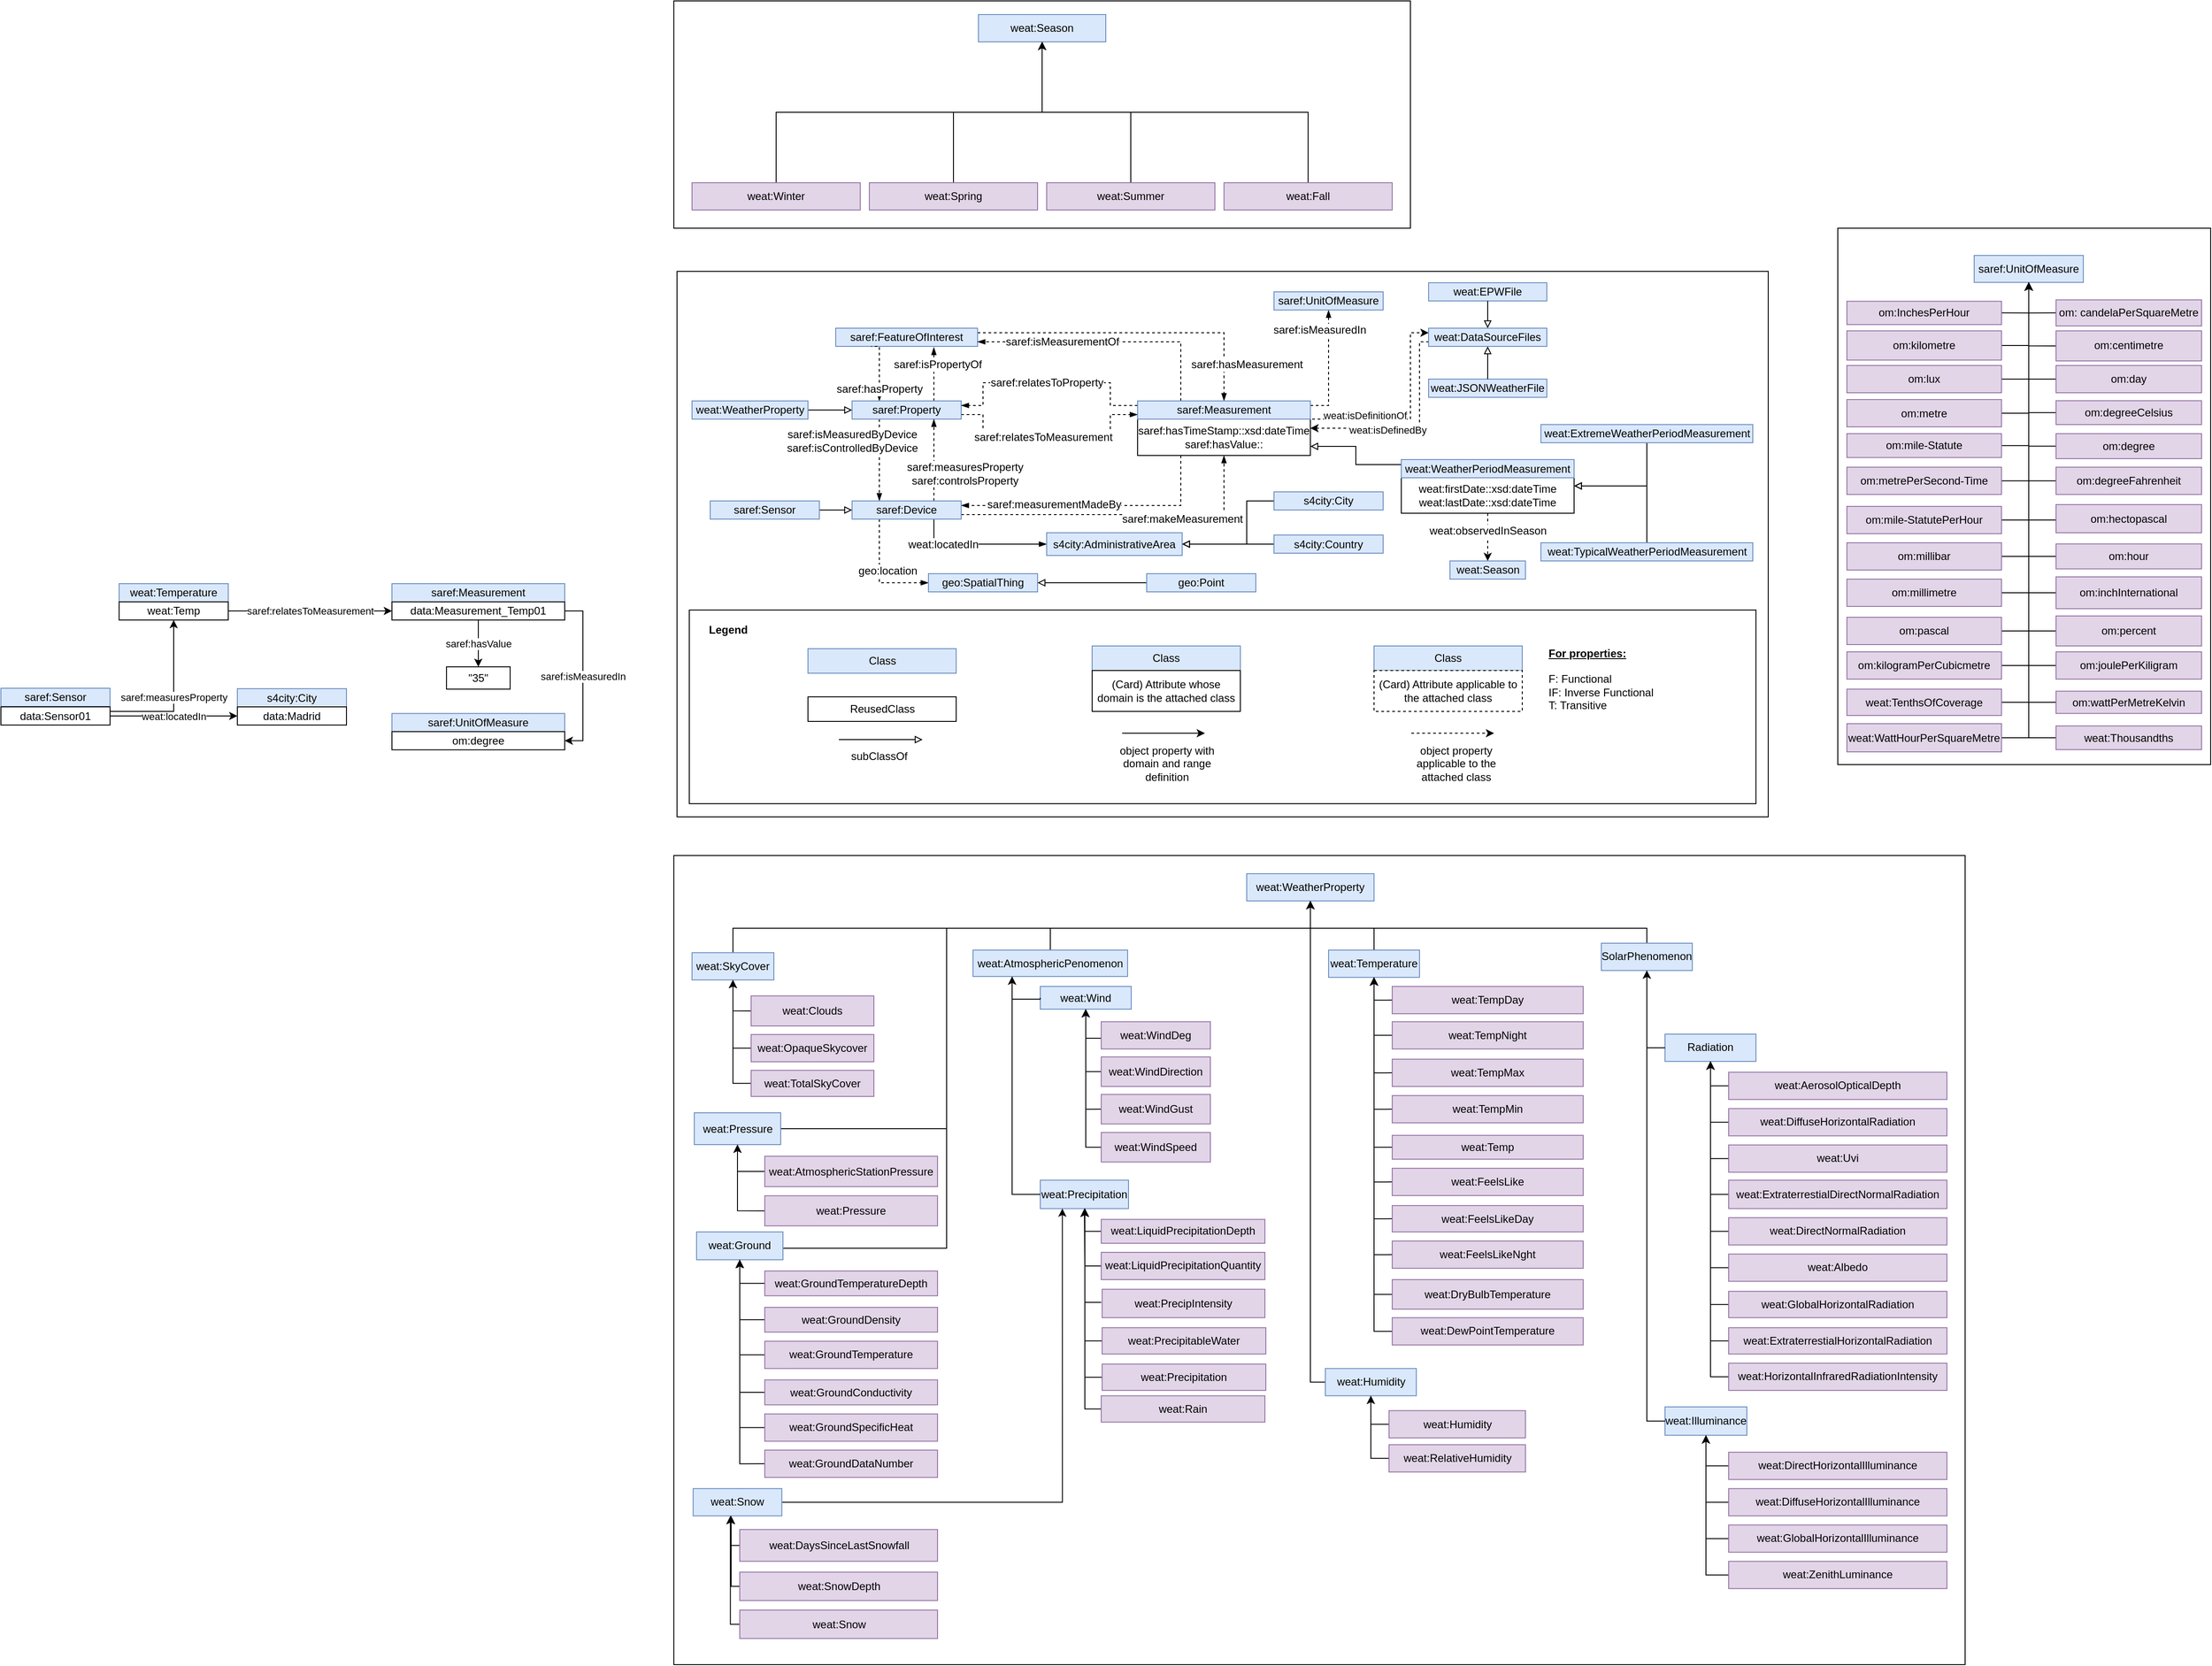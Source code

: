 <mxfile version="14.7.7" type="google"><diagram id="iG0ob2bvKyENqC0q1xaH" name="Page-1"><mxGraphModel dx="2177" dy="1882" grid="1" gridSize="10" guides="1" tooltips="1" connect="1" arrows="1" fold="1" page="1" pageScale="1" pageWidth="827" pageHeight="1169" math="0" shadow="0"><root><mxCell id="0"/><mxCell id="1" parent="0"/><mxCell id="cPcRShVNWPQkc2U_Aysz-27" value="" style="rounded=0;whiteSpace=wrap;html=1;" parent="1" vertex="1"><mxGeometry x="100" y="-100" width="810" height="250" as="geometry"/></mxCell><mxCell id="eqN6sSsfXw1ksd921udH-344" value="" style="rounded=0;whiteSpace=wrap;html=1;" parent="1" vertex="1"><mxGeometry x="1380" y="150" width="410" height="590" as="geometry"/></mxCell><mxCell id="eqN6sSsfXw1ksd921udH-61" value="" style="rounded=0;whiteSpace=wrap;html=1;" parent="1" vertex="1"><mxGeometry x="103.5" y="197.5" width="1200" height="600" as="geometry"/></mxCell><mxCell id="gVlrG6Zusp9FWSuJkzDX-3" style="edgeStyle=orthogonalEdgeStyle;rounded=0;orthogonalLoop=1;jettySize=auto;html=1;exitX=1;exitY=0.25;exitDx=0;exitDy=0;dashed=1;entryX=0;entryY=0.25;entryDx=0;entryDy=0;" parent="1" source="eqN6sSsfXw1ksd921udH-62" target="fYAfBjDR_dI3UAxWpLhs-3" edge="1"><mxGeometry relative="1" as="geometry"><Array as="points"><mxPoint x="800" y="360"/><mxPoint x="910" y="360"/><mxPoint x="910" y="265"/></Array><mxPoint x="948" y="340" as="targetPoint"/></mxGeometry></mxCell><mxCell id="gVlrG6Zusp9FWSuJkzDX-4" style="edgeStyle=orthogonalEdgeStyle;rounded=0;orthogonalLoop=1;jettySize=auto;html=1;exitX=1;exitY=0.25;exitDx=0;exitDy=0;startArrow=classic;startFill=1;endArrow=none;endFill=0;dashed=1;entryX=0;entryY=0.75;entryDx=0;entryDy=0;" parent="1" source="eqN6sSsfXw1ksd921udH-62" target="fYAfBjDR_dI3UAxWpLhs-3" edge="1"><mxGeometry relative="1" as="geometry"><Array as="points"><mxPoint x="920" y="370"/><mxPoint x="920" y="275"/></Array><mxPoint x="1113.5" y="300" as="targetPoint"/></mxGeometry></mxCell><mxCell id="yZlCW37oxlOPCMriCMZW-1" value="weat:isDefinedBy" style="edgeLabel;html=1;align=center;verticalAlign=middle;resizable=0;points=[];" parent="gVlrG6Zusp9FWSuJkzDX-4" vertex="1" connectable="0"><mxGeometry x="-0.097" y="-2" relative="1" as="geometry"><mxPoint x="-17" as="offset"/></mxGeometry></mxCell><mxCell id="eqN6sSsfXw1ksd921udH-62" value="saref:hasTimeStamp::xsd:dateTime&lt;br&gt;saref:hasValue::" style="rounded=0;whiteSpace=wrap;html=1;" parent="1" vertex="1"><mxGeometry x="610" y="360" width="190" height="40" as="geometry"/></mxCell><mxCell id="eqN6sSsfXw1ksd921udH-63" style="edgeStyle=orthogonalEdgeStyle;rounded=0;orthogonalLoop=1;jettySize=auto;html=1;exitX=1;exitY=0.25;exitDx=0;exitDy=0;entryX=0.5;entryY=0;entryDx=0;entryDy=0;dashed=1;endArrow=blockThin;endFill=1;" parent="1" source="eqN6sSsfXw1ksd921udH-67" target="eqN6sSsfXw1ksd921udH-83" edge="1"><mxGeometry relative="1" as="geometry"/></mxCell><mxCell id="eqN6sSsfXw1ksd921udH-64" value="saref:hasMeasurement" style="text;html=1;align=center;verticalAlign=middle;resizable=0;points=[];labelBackgroundColor=#ffffff;" parent="eqN6sSsfXw1ksd921udH-63" vertex="1" connectable="0"><mxGeometry x="-0.538" y="-1" relative="1" as="geometry"><mxPoint x="216" y="34" as="offset"/></mxGeometry></mxCell><mxCell id="eqN6sSsfXw1ksd921udH-65" style="edgeStyle=orthogonalEdgeStyle;rounded=0;orthogonalLoop=1;jettySize=auto;html=1;exitX=0.692;exitY=1.05;exitDx=0;exitDy=0;entryX=0.75;entryY=0;entryDx=0;entryDy=0;dashed=1;endArrow=none;endFill=0;startArrow=blockThin;startFill=1;exitPerimeter=0;" parent="1" source="eqN6sSsfXw1ksd921udH-67" target="eqN6sSsfXw1ksd921udH-74" edge="1"><mxGeometry relative="1" as="geometry"/></mxCell><mxCell id="eqN6sSsfXw1ksd921udH-66" value="saref:isPropertyOf" style="text;html=1;align=center;verticalAlign=middle;resizable=0;points=[];labelBackgroundColor=#ffffff;" parent="eqN6sSsfXw1ksd921udH-65" vertex="1" connectable="0"><mxGeometry x="0.222" y="-1" relative="1" as="geometry"><mxPoint x="5" y="-17" as="offset"/></mxGeometry></mxCell><mxCell id="eqN6sSsfXw1ksd921udH-67" value="saref:FeatureOfInterest" style="rounded=0;whiteSpace=wrap;html=1;fillColor=#dae8fc;strokeColor=#6c8ebf;" parent="1" vertex="1"><mxGeometry x="278" y="260" width="156" height="20" as="geometry"/></mxCell><mxCell id="eqN6sSsfXw1ksd921udH-68" style="edgeStyle=orthogonalEdgeStyle;rounded=0;orthogonalLoop=1;jettySize=auto;html=1;exitX=1;exitY=0.75;exitDx=0;exitDy=0;dashed=1;endArrow=blockThin;endFill=1;entryX=0;entryY=0.75;entryDx=0;entryDy=0;" parent="1" source="eqN6sSsfXw1ksd921udH-74" target="eqN6sSsfXw1ksd921udH-83" edge="1"><mxGeometry relative="1" as="geometry"><Array as="points"><mxPoint x="440" y="355"/><mxPoint x="440" y="380"/><mxPoint x="580" y="380"/><mxPoint x="580" y="355"/></Array></mxGeometry></mxCell><mxCell id="eqN6sSsfXw1ksd921udH-69" value="saref:relatesToMeasurement" style="text;html=1;align=center;verticalAlign=middle;resizable=0;points=[];labelBackgroundColor=#ffffff;" parent="eqN6sSsfXw1ksd921udH-68" vertex="1" connectable="0"><mxGeometry x="-0.15" y="-2" relative="1" as="geometry"><mxPoint x="11.5" y="-2" as="offset"/></mxGeometry></mxCell><mxCell id="eqN6sSsfXw1ksd921udH-70" style="edgeStyle=orthogonalEdgeStyle;rounded=0;orthogonalLoop=1;jettySize=auto;html=1;exitX=0.25;exitY=0;exitDx=0;exitDy=0;dashed=1;endArrow=none;endFill=0;startArrow=blockThin;startFill=1;entryX=0.25;entryY=1;entryDx=0;entryDy=0;" parent="1" source="eqN6sSsfXw1ksd921udH-74" target="eqN6sSsfXw1ksd921udH-67" edge="1"><mxGeometry relative="1" as="geometry"><Array as="points"><mxPoint x="326" y="280"/></Array></mxGeometry></mxCell><mxCell id="eqN6sSsfXw1ksd921udH-71" value="saref:hasProperty" style="text;html=1;align=center;verticalAlign=middle;resizable=0;points=[];labelBackgroundColor=#ffffff;" parent="eqN6sSsfXw1ksd921udH-70" vertex="1" connectable="0"><mxGeometry x="0.267" relative="1" as="geometry"><mxPoint y="30" as="offset"/></mxGeometry></mxCell><mxCell id="eqN6sSsfXw1ksd921udH-72" style="edgeStyle=orthogonalEdgeStyle;rounded=0;orthogonalLoop=1;jettySize=auto;html=1;exitX=0.25;exitY=1;exitDx=0;exitDy=0;entryX=0.25;entryY=0;entryDx=0;entryDy=0;dashed=1;endArrow=blockThin;endFill=1;" parent="1" source="eqN6sSsfXw1ksd921udH-74" target="eqN6sSsfXw1ksd921udH-92" edge="1"><mxGeometry relative="1" as="geometry"/></mxCell><mxCell id="eqN6sSsfXw1ksd921udH-73" value="saref:isMeasuredByDevice&lt;br&gt;saref:isControlledByDevice" style="text;html=1;align=center;verticalAlign=middle;resizable=0;points=[];labelBackgroundColor=#ffffff;" parent="eqN6sSsfXw1ksd921udH-72" vertex="1" connectable="0"><mxGeometry x="-0.657" y="-4" relative="1" as="geometry"><mxPoint x="-26" y="8" as="offset"/></mxGeometry></mxCell><mxCell id="eqN6sSsfXw1ksd921udH-74" value="saref:Property" style="rounded=0;whiteSpace=wrap;html=1;fillColor=#dae8fc;strokeColor=#6c8ebf;" parent="1" vertex="1"><mxGeometry x="296" y="340" width="120" height="20" as="geometry"/></mxCell><mxCell id="eqN6sSsfXw1ksd921udH-75" style="edgeStyle=orthogonalEdgeStyle;rounded=0;orthogonalLoop=1;jettySize=auto;html=1;exitX=1;exitY=0.25;exitDx=0;exitDy=0;entryX=0.5;entryY=1;entryDx=0;entryDy=0;dashed=1;endArrow=blockThin;endFill=1;" parent="1" source="eqN6sSsfXw1ksd921udH-83" target="eqN6sSsfXw1ksd921udH-95" edge="1"><mxGeometry relative="1" as="geometry"/></mxCell><mxCell id="eqN6sSsfXw1ksd921udH-76" value="saref:isMeasuredIn" style="text;html=1;align=center;verticalAlign=middle;resizable=0;points=[];labelBackgroundColor=#ffffff;" parent="eqN6sSsfXw1ksd921udH-75" vertex="1" connectable="0"><mxGeometry x="-0.133" y="-2" relative="1" as="geometry"><mxPoint x="-12" y="-49" as="offset"/></mxGeometry></mxCell><mxCell id="eqN6sSsfXw1ksd921udH-77" style="edgeStyle=orthogonalEdgeStyle;rounded=0;orthogonalLoop=1;jettySize=auto;html=1;exitX=0.25;exitY=1;exitDx=0;exitDy=0;entryX=1;entryY=0.25;entryDx=0;entryDy=0;dashed=1;endArrow=blockThin;endFill=1;" parent="1" source="eqN6sSsfXw1ksd921udH-62" target="eqN6sSsfXw1ksd921udH-92" edge="1"><mxGeometry relative="1" as="geometry"/></mxCell><mxCell id="eqN6sSsfXw1ksd921udH-78" value="saref:measurementMadeBy" style="text;html=1;align=center;verticalAlign=middle;resizable=0;points=[];labelBackgroundColor=#ffffff;" parent="eqN6sSsfXw1ksd921udH-77" vertex="1" connectable="0"><mxGeometry x="0.163" y="-1" relative="1" as="geometry"><mxPoint x="-22.5" as="offset"/></mxGeometry></mxCell><mxCell id="eqN6sSsfXw1ksd921udH-79" style="edgeStyle=orthogonalEdgeStyle;rounded=0;orthogonalLoop=1;jettySize=auto;html=1;exitX=0;exitY=0.25;exitDx=0;exitDy=0;entryX=1;entryY=0.25;entryDx=0;entryDy=0;dashed=1;endArrow=blockThin;endFill=1;" parent="1" source="eqN6sSsfXw1ksd921udH-83" target="eqN6sSsfXw1ksd921udH-74" edge="1"><mxGeometry relative="1" as="geometry"><Array as="points"><mxPoint x="580" y="345"/><mxPoint x="580" y="320"/><mxPoint x="440" y="320"/><mxPoint x="440" y="345"/></Array></mxGeometry></mxCell><mxCell id="eqN6sSsfXw1ksd921udH-80" value="saref:relatesToProperty" style="text;html=1;align=center;verticalAlign=middle;resizable=0;points=[];labelBackgroundColor=#ffffff;" parent="eqN6sSsfXw1ksd921udH-79" vertex="1" connectable="0"><mxGeometry x="0.183" relative="1" as="geometry"><mxPoint x="19" as="offset"/></mxGeometry></mxCell><mxCell id="eqN6sSsfXw1ksd921udH-81" style="edgeStyle=orthogonalEdgeStyle;rounded=0;orthogonalLoop=1;jettySize=auto;html=1;exitX=0.25;exitY=0;exitDx=0;exitDy=0;entryX=1;entryY=0.75;entryDx=0;entryDy=0;dashed=1;endArrow=blockThin;endFill=1;" parent="1" source="eqN6sSsfXw1ksd921udH-83" target="eqN6sSsfXw1ksd921udH-67" edge="1"><mxGeometry relative="1" as="geometry"/></mxCell><mxCell id="eqN6sSsfXw1ksd921udH-82" value="saref:isMeasurementOf" style="text;html=1;align=center;verticalAlign=middle;resizable=0;points=[];labelBackgroundColor=#ffffff;" parent="eqN6sSsfXw1ksd921udH-81" vertex="1" connectable="0"><mxGeometry x="-0.084" y="100" relative="1" as="geometry"><mxPoint x="-63.33" y="-100" as="offset"/></mxGeometry></mxCell><mxCell id="eqN6sSsfXw1ksd921udH-83" value="saref:Measurement" style="rounded=0;whiteSpace=wrap;html=1;fillColor=#dae8fc;strokeColor=#6c8ebf;" parent="1" vertex="1"><mxGeometry x="610" y="340" width="190" height="20" as="geometry"/></mxCell><mxCell id="eqN6sSsfXw1ksd921udH-84" style="edgeStyle=orthogonalEdgeStyle;rounded=0;orthogonalLoop=1;jettySize=auto;html=1;exitX=1;exitY=0.75;exitDx=0;exitDy=0;dashed=1;endArrow=blockThin;endFill=1;entryX=0.5;entryY=1;entryDx=0;entryDy=0;" parent="1" source="eqN6sSsfXw1ksd921udH-92" target="eqN6sSsfXw1ksd921udH-62" edge="1"><mxGeometry relative="1" as="geometry"/></mxCell><mxCell id="eqN6sSsfXw1ksd921udH-85" value="saref:makeMeasurement" style="text;html=1;align=center;verticalAlign=middle;resizable=0;points=[];labelBackgroundColor=#ffffff;" parent="eqN6sSsfXw1ksd921udH-84" vertex="1" connectable="0"><mxGeometry x="-0.155" y="-3" relative="1" as="geometry"><mxPoint x="93" y="2" as="offset"/></mxGeometry></mxCell><mxCell id="eqN6sSsfXw1ksd921udH-86" style="edgeStyle=orthogonalEdgeStyle;rounded=0;orthogonalLoop=1;jettySize=auto;html=1;exitX=0.75;exitY=0;exitDx=0;exitDy=0;entryX=0.75;entryY=1;entryDx=0;entryDy=0;dashed=1;endArrow=blockThin;endFill=1;" parent="1" source="eqN6sSsfXw1ksd921udH-92" target="eqN6sSsfXw1ksd921udH-74" edge="1"><mxGeometry relative="1" as="geometry"/></mxCell><mxCell id="eqN6sSsfXw1ksd921udH-87" value="saref:measuresProperty&lt;br&gt;saref:controlsProperty" style="text;html=1;align=center;verticalAlign=middle;resizable=0;points=[];labelBackgroundColor=#ffffff;" parent="eqN6sSsfXw1ksd921udH-86" vertex="1" connectable="0"><mxGeometry x="-0.314" y="3" relative="1" as="geometry"><mxPoint x="36.25" y="1" as="offset"/></mxGeometry></mxCell><mxCell id="eqN6sSsfXw1ksd921udH-88" style="edgeStyle=orthogonalEdgeStyle;rounded=0;orthogonalLoop=1;jettySize=auto;html=1;exitX=0.25;exitY=1;exitDx=0;exitDy=0;dashed=1;endArrow=blockThin;endFill=1;entryX=0;entryY=0.5;entryDx=0;entryDy=0;" parent="1" source="eqN6sSsfXw1ksd921udH-92" target="eqN6sSsfXw1ksd921udH-96" edge="1"><mxGeometry relative="1" as="geometry"/></mxCell><mxCell id="eqN6sSsfXw1ksd921udH-89" value="geo:location" style="text;html=1;align=center;verticalAlign=middle;resizable=0;points=[];labelBackgroundColor=#ffffff;" parent="eqN6sSsfXw1ksd921udH-88" vertex="1" connectable="0"><mxGeometry x="0.112" y="-3" relative="1" as="geometry"><mxPoint x="12" y="-12" as="offset"/></mxGeometry></mxCell><mxCell id="eqN6sSsfXw1ksd921udH-90" style="edgeStyle=orthogonalEdgeStyle;rounded=0;orthogonalLoop=1;jettySize=auto;html=1;exitX=0.75;exitY=1;exitDx=0;exitDy=0;entryX=0;entryY=0.5;entryDx=0;entryDy=0;endArrow=blockThin;endFill=1;" parent="1" source="eqN6sSsfXw1ksd921udH-92" target="eqN6sSsfXw1ksd921udH-99" edge="1"><mxGeometry relative="1" as="geometry"/></mxCell><mxCell id="eqN6sSsfXw1ksd921udH-91" value="weat:locatedIn" style="text;html=1;align=center;verticalAlign=middle;resizable=0;points=[];labelBackgroundColor=#ffffff;" parent="eqN6sSsfXw1ksd921udH-90" vertex="1" connectable="0"><mxGeometry x="-0.341" y="-1" relative="1" as="geometry"><mxPoint x="-13" y="-1" as="offset"/></mxGeometry></mxCell><mxCell id="eqN6sSsfXw1ksd921udH-92" value="saref:Device" style="rounded=0;whiteSpace=wrap;html=1;fillColor=#dae8fc;strokeColor=#6c8ebf;" parent="1" vertex="1"><mxGeometry x="296" y="450" width="120" height="20" as="geometry"/></mxCell><mxCell id="eqN6sSsfXw1ksd921udH-93" style="edgeStyle=orthogonalEdgeStyle;rounded=0;orthogonalLoop=1;jettySize=auto;html=1;exitX=1;exitY=0.5;exitDx=0;exitDy=0;endArrow=block;endFill=0;entryX=0;entryY=0.5;entryDx=0;entryDy=0;" parent="1" source="eqN6sSsfXw1ksd921udH-94" target="eqN6sSsfXw1ksd921udH-92" edge="1"><mxGeometry relative="1" as="geometry"><Array as="points"><mxPoint x="260" y="460"/><mxPoint x="260" y="460"/></Array></mxGeometry></mxCell><mxCell id="eqN6sSsfXw1ksd921udH-94" value="saref:Sensor" style="rounded=0;whiteSpace=wrap;html=1;fillColor=#dae8fc;strokeColor=#6c8ebf;" parent="1" vertex="1"><mxGeometry x="140" y="450" width="120" height="20" as="geometry"/></mxCell><mxCell id="eqN6sSsfXw1ksd921udH-95" value="saref:UnitOfMeasure" style="rounded=0;whiteSpace=wrap;html=1;fillColor=#dae8fc;strokeColor=#6c8ebf;" parent="1" vertex="1"><mxGeometry x="760" y="220" width="120" height="20" as="geometry"/></mxCell><mxCell id="eqN6sSsfXw1ksd921udH-96" value="geo:SpatialThing" style="rounded=0;whiteSpace=wrap;html=1;fillColor=#dae8fc;strokeColor=#6c8ebf;" parent="1" vertex="1"><mxGeometry x="380" y="530" width="120" height="20" as="geometry"/></mxCell><mxCell id="eqN6sSsfXw1ksd921udH-97" style="edgeStyle=orthogonalEdgeStyle;rounded=0;orthogonalLoop=1;jettySize=auto;html=1;entryX=1;entryY=0.5;entryDx=0;entryDy=0;endArrow=block;endFill=0;" parent="1" source="eqN6sSsfXw1ksd921udH-98" target="eqN6sSsfXw1ksd921udH-96" edge="1"><mxGeometry relative="1" as="geometry"/></mxCell><mxCell id="eqN6sSsfXw1ksd921udH-98" value="geo:Point" style="rounded=0;whiteSpace=wrap;html=1;fillColor=#dae8fc;strokeColor=#6c8ebf;" parent="1" vertex="1"><mxGeometry x="620" y="530" width="120" height="20" as="geometry"/></mxCell><mxCell id="eqN6sSsfXw1ksd921udH-99" value="s4city:AdministrativeArea&lt;span style=&quot;color: rgba(0 , 0 , 0 , 0) ; font-family: monospace ; font-size: 0px ; white-space: nowrap&quot;&gt;%3CmxGraphModel%3E%3Croot%3E%3CmxCell%20id%3D%220%22%2F%3E%3CmxCell%20id%3D%221%22%20parent%3D%220%22%2F%3E%3CmxCell%20id%3D%222%22%20value%3D%22sosa%3A%26lt%3Bbr%26gt%3BSensor%22%20style%3D%22rounded%3D0%3BwhiteSpace%3Dwrap%3Bhtml%3D1%3BfillColor%3D%23dae8fc%3BstrokeColor%3D%236c8ebf%3B%22%20vertex%3D%221%22%20parent%3D%221%22%3E%3CmxGeometry%20x%3D%22460%22%20y%3D%22630%22%20width%3D%22120%22%20height%3D%2240%22%20as%3D%22geometry%22%2F%3E%3C%2FmxCell%3E%3C%2Froot%3E%3C%2FmxGraphModel%3E&lt;/span&gt;" style="rounded=0;whiteSpace=wrap;html=1;fillColor=#dae8fc;strokeColor=#6c8ebf;" parent="1" vertex="1"><mxGeometry x="510" y="485" width="149" height="25" as="geometry"/></mxCell><mxCell id="eqN6sSsfXw1ksd921udH-100" style="edgeStyle=orthogonalEdgeStyle;rounded=0;orthogonalLoop=1;jettySize=auto;html=1;exitX=0;exitY=0.5;exitDx=0;exitDy=0;entryX=1;entryY=0.5;entryDx=0;entryDy=0;endArrow=block;endFill=0;" parent="1" source="eqN6sSsfXw1ksd921udH-101" target="eqN6sSsfXw1ksd921udH-99" edge="1"><mxGeometry relative="1" as="geometry"><Array as="points"><mxPoint x="730" y="450"/><mxPoint x="730" y="498"/></Array></mxGeometry></mxCell><mxCell id="eqN6sSsfXw1ksd921udH-101" value="s4city:City" style="rounded=0;whiteSpace=wrap;html=1;fillColor=#dae8fc;strokeColor=#6c8ebf;" parent="1" vertex="1"><mxGeometry x="760" y="440" width="120" height="20" as="geometry"/></mxCell><mxCell id="eqN6sSsfXw1ksd921udH-102" style="edgeStyle=orthogonalEdgeStyle;rounded=0;orthogonalLoop=1;jettySize=auto;html=1;exitX=0;exitY=0.5;exitDx=0;exitDy=0;endArrow=block;endFill=0;" parent="1" source="eqN6sSsfXw1ksd921udH-103" target="eqN6sSsfXw1ksd921udH-99" edge="1"><mxGeometry relative="1" as="geometry"><Array as="points"><mxPoint x="750" y="498"/><mxPoint x="750" y="498"/></Array><mxPoint x="690" y="603" as="targetPoint"/></mxGeometry></mxCell><mxCell id="eqN6sSsfXw1ksd921udH-103" value="s4city:Country" style="rounded=0;whiteSpace=wrap;html=1;fillColor=#dae8fc;strokeColor=#6c8ebf;" parent="1" vertex="1"><mxGeometry x="760" y="487.5" width="120" height="20" as="geometry"/></mxCell><mxCell id="eqN6sSsfXw1ksd921udH-104" value="" style="rounded=0;whiteSpace=wrap;html=1;fillColor=none;" parent="1" vertex="1"><mxGeometry x="117" y="570" width="1173" height="213" as="geometry"/></mxCell><mxCell id="eqN6sSsfXw1ksd921udH-105" value="Class" style="rounded=0;whiteSpace=wrap;html=1;fillColor=#dae8fc;strokeColor=#6c8ebf;" parent="1" vertex="1"><mxGeometry x="560" y="609.5" width="163" height="27" as="geometry"/></mxCell><mxCell id="eqN6sSsfXw1ksd921udH-106" value="(Card) Attribute whose domain is the attached class" style="rounded=0;whiteSpace=wrap;html=1;" parent="1" vertex="1"><mxGeometry x="560" y="636.5" width="163" height="45" as="geometry"/></mxCell><mxCell id="eqN6sSsfXw1ksd921udH-107" value="Class" style="rounded=0;whiteSpace=wrap;html=1;fillColor=#dae8fc;strokeColor=#6c8ebf;" parent="1" vertex="1"><mxGeometry x="870" y="609.5" width="163" height="27" as="geometry"/></mxCell><mxCell id="eqN6sSsfXw1ksd921udH-108" value="(Card) Attribute applicable to the attached class" style="rounded=0;whiteSpace=wrap;html=1;dashed=1;" parent="1" vertex="1"><mxGeometry x="870" y="636.5" width="163" height="45" as="geometry"/></mxCell><mxCell id="eqN6sSsfXw1ksd921udH-109" value="ReusedClass" style="rounded=0;whiteSpace=wrap;html=1;" parent="1" vertex="1"><mxGeometry x="247.5" y="665.5" width="163" height="27" as="geometry"/></mxCell><mxCell id="eqN6sSsfXw1ksd921udH-110" value="Class" style="rounded=0;whiteSpace=wrap;html=1;fillColor=#dae8fc;strokeColor=#6c8ebf;" parent="1" vertex="1"><mxGeometry x="247.5" y="612.5" width="163" height="27" as="geometry"/></mxCell><mxCell id="eqN6sSsfXw1ksd921udH-111" value="" style="endArrow=block;html=1;endFill=0;" parent="1" edge="1"><mxGeometry width="50" height="50" relative="1" as="geometry"><mxPoint x="281.5" y="712.5" as="sourcePoint"/><mxPoint x="373.5" y="712.5" as="targetPoint"/></mxGeometry></mxCell><mxCell id="eqN6sSsfXw1ksd921udH-112" value="subClassOf" style="text;html=1;strokeColor=none;fillColor=none;align=center;verticalAlign=middle;whiteSpace=wrap;rounded=0;dashed=1;" parent="1" vertex="1"><mxGeometry x="306" y="720.5" width="40" height="20" as="geometry"/></mxCell><mxCell id="eqN6sSsfXw1ksd921udH-113" value="" style="endArrow=classic;html=1;" parent="1" edge="1"><mxGeometry width="50" height="50" relative="1" as="geometry"><mxPoint x="593" y="705.5" as="sourcePoint"/><mxPoint x="684" y="705.5" as="targetPoint"/></mxGeometry></mxCell><mxCell id="eqN6sSsfXw1ksd921udH-114" value="object property with domain and range definition" style="text;html=1;strokeColor=none;fillColor=none;align=center;verticalAlign=middle;whiteSpace=wrap;rounded=0;dashed=1;" parent="1" vertex="1"><mxGeometry x="587" y="728.5" width="110.5" height="20" as="geometry"/></mxCell><mxCell id="eqN6sSsfXw1ksd921udH-115" value="" style="endArrow=classic;html=1;dashed=1;" parent="1" edge="1"><mxGeometry width="50" height="50" relative="1" as="geometry"><mxPoint x="911" y="705.5" as="sourcePoint"/><mxPoint x="1002" y="705.5" as="targetPoint"/></mxGeometry></mxCell><mxCell id="eqN6sSsfXw1ksd921udH-116" value="object property applicable to the attached class" style="text;html=1;strokeColor=none;fillColor=none;align=center;verticalAlign=middle;whiteSpace=wrap;rounded=0;dashed=1;" parent="1" vertex="1"><mxGeometry x="905" y="728.5" width="110.5" height="20" as="geometry"/></mxCell><mxCell id="eqN6sSsfXw1ksd921udH-117" value="&lt;b&gt;&lt;u&gt;For properties:&lt;br&gt;&lt;br&gt;&lt;/u&gt;&lt;/b&gt;F: Functional&lt;br&gt;IF: Inverse Functional&lt;br&gt;T: Transitive" style="text;html=1;strokeColor=none;fillColor=none;align=left;verticalAlign=middle;whiteSpace=wrap;rounded=0;dashed=1;" parent="1" vertex="1"><mxGeometry x="1060" y="610.5" width="136" height="70" as="geometry"/></mxCell><mxCell id="eqN6sSsfXw1ksd921udH-118" value="&lt;b&gt;Legend&lt;/b&gt;" style="text;html=1;strokeColor=none;fillColor=none;align=center;verticalAlign=middle;whiteSpace=wrap;rounded=0;dashed=1;" parent="1" vertex="1"><mxGeometry x="140" y="582" width="40" height="20" as="geometry"/></mxCell><mxCell id="eqN6sSsfXw1ksd921udH-119" style="edgeStyle=orthogonalEdgeStyle;rounded=0;orthogonalLoop=1;jettySize=auto;html=1;exitX=1;exitY=0.5;exitDx=0;exitDy=0;endArrow=block;endFill=0;" parent="1" source="eqN6sSsfXw1ksd921udH-120" target="eqN6sSsfXw1ksd921udH-74" edge="1"><mxGeometry relative="1" as="geometry"/></mxCell><mxCell id="eqN6sSsfXw1ksd921udH-120" value="weat:WeatherProperty" style="rounded=0;whiteSpace=wrap;html=1;fillColor=#dae8fc;strokeColor=#6c8ebf;" parent="1" vertex="1"><mxGeometry x="120" y="340" width="127.5" height="20" as="geometry"/></mxCell><mxCell id="eqN6sSsfXw1ksd921udH-291" value="saref:UnitOfMeasure" style="rounded=0;whiteSpace=wrap;html=1;fillColor=#dae8fc;strokeColor=#6c8ebf;" parent="1" vertex="1"><mxGeometry x="1530" y="180" width="120" height="29.63" as="geometry"/></mxCell><mxCell id="eqN6sSsfXw1ksd921udH-294" style="edgeStyle=orthogonalEdgeStyle;rounded=0;orthogonalLoop=1;jettySize=auto;html=1;exitX=0;exitY=0.5;exitDx=0;exitDy=0;" parent="1" source="eqN6sSsfXw1ksd921udH-295" target="eqN6sSsfXw1ksd921udH-291" edge="1"><mxGeometry relative="1" as="geometry"/></mxCell><mxCell id="eqN6sSsfXw1ksd921udH-295" value="om:hour" style="rounded=0;whiteSpace=wrap;html=1;fillColor=#e1d5e7;strokeColor=#9673a6;" parent="1" vertex="1"><mxGeometry x="1620" y="497.25" width="160" height="27.5" as="geometry"/></mxCell><mxCell id="eqN6sSsfXw1ksd921udH-296" style="edgeStyle=orthogonalEdgeStyle;rounded=0;orthogonalLoop=1;jettySize=auto;html=1;exitX=0;exitY=0.5;exitDx=0;exitDy=0;" parent="1" source="eqN6sSsfXw1ksd921udH-297" target="eqN6sSsfXw1ksd921udH-291" edge="1"><mxGeometry relative="1" as="geometry"/></mxCell><mxCell id="eqN6sSsfXw1ksd921udH-297" value="om:inchInternational" style="rounded=0;whiteSpace=wrap;html=1;fillColor=#e1d5e7;strokeColor=#9673a6;" parent="1" vertex="1"><mxGeometry x="1620" y="533.5" width="160" height="35" as="geometry"/></mxCell><mxCell id="eqN6sSsfXw1ksd921udH-298" style="edgeStyle=orthogonalEdgeStyle;rounded=0;orthogonalLoop=1;jettySize=auto;html=1;exitX=1;exitY=0.5;exitDx=0;exitDy=0;" parent="1" source="eqN6sSsfXw1ksd921udH-299" target="eqN6sSsfXw1ksd921udH-291" edge="1"><mxGeometry relative="1" as="geometry"/></mxCell><mxCell id="eqN6sSsfXw1ksd921udH-299" value="om:pascal" style="rounded=0;whiteSpace=wrap;html=1;fillColor=#e1d5e7;strokeColor=#9673a6;" parent="1" vertex="1"><mxGeometry x="1390" y="578" width="170" height="30" as="geometry"/></mxCell><mxCell id="eqN6sSsfXw1ksd921udH-300" style="edgeStyle=orthogonalEdgeStyle;rounded=0;orthogonalLoop=1;jettySize=auto;html=1;exitX=1;exitY=0.5;exitDx=0;exitDy=0;" parent="1" source="eqN6sSsfXw1ksd921udH-301" target="eqN6sSsfXw1ksd921udH-291" edge="1"><mxGeometry relative="1" as="geometry"/></mxCell><mxCell id="eqN6sSsfXw1ksd921udH-301" value="weat:TenthsOfCoverage" style="rounded=0;whiteSpace=wrap;html=1;fillColor=#e1d5e7;strokeColor=#9673a6;" parent="1" vertex="1"><mxGeometry x="1390" y="657" width="170" height="29" as="geometry"/></mxCell><mxCell id="eqN6sSsfXw1ksd921udH-302" style="edgeStyle=orthogonalEdgeStyle;rounded=0;orthogonalLoop=1;jettySize=auto;html=1;exitX=0;exitY=0.5;exitDx=0;exitDy=0;" parent="1" source="eqN6sSsfXw1ksd921udH-303" target="eqN6sSsfXw1ksd921udH-291" edge="1"><mxGeometry relative="1" as="geometry"/></mxCell><mxCell id="eqN6sSsfXw1ksd921udH-303" value="om:degreeFahrenheit" style="rounded=0;whiteSpace=wrap;html=1;fillColor=#e1d5e7;strokeColor=#9673a6;" parent="1" vertex="1"><mxGeometry x="1620" y="412.88" width="160" height="30" as="geometry"/></mxCell><mxCell id="eqN6sSsfXw1ksd921udH-304" style="edgeStyle=orthogonalEdgeStyle;rounded=0;orthogonalLoop=1;jettySize=auto;html=1;exitX=0;exitY=0.5;exitDx=0;exitDy=0;" parent="1" source="eqN6sSsfXw1ksd921udH-305" target="eqN6sSsfXw1ksd921udH-291" edge="1"><mxGeometry relative="1" as="geometry"/></mxCell><mxCell id="eqN6sSsfXw1ksd921udH-305" value="om:percent" style="rounded=0;whiteSpace=wrap;html=1;fillColor=#e1d5e7;strokeColor=#9673a6;" parent="1" vertex="1"><mxGeometry x="1620" y="576.5" width="160" height="33" as="geometry"/></mxCell><mxCell id="eqN6sSsfXw1ksd921udH-306" style="edgeStyle=orthogonalEdgeStyle;rounded=0;orthogonalLoop=1;jettySize=auto;html=1;exitX=0;exitY=0.5;exitDx=0;exitDy=0;" parent="1" source="eqN6sSsfXw1ksd921udH-307" target="eqN6sSsfXw1ksd921udH-291" edge="1"><mxGeometry relative="1" as="geometry"/></mxCell><mxCell id="eqN6sSsfXw1ksd921udH-307" value="om:degreeCelsius" style="rounded=0;whiteSpace=wrap;html=1;fillColor=#e1d5e7;strokeColor=#9673a6;" parent="1" vertex="1"><mxGeometry x="1620" y="339.75" width="160" height="26.25" as="geometry"/></mxCell><mxCell id="eqN6sSsfXw1ksd921udH-308" style="edgeStyle=orthogonalEdgeStyle;rounded=0;orthogonalLoop=1;jettySize=auto;html=1;exitX=0;exitY=0.5;exitDx=0;exitDy=0;" parent="1" source="eqN6sSsfXw1ksd921udH-309" target="eqN6sSsfXw1ksd921udH-291" edge="1"><mxGeometry relative="1" as="geometry"/></mxCell><mxCell id="eqN6sSsfXw1ksd921udH-309" value="om: candelaPerSquareMetre" style="rounded=0;whiteSpace=wrap;html=1;fillColor=#e1d5e7;strokeColor=#9673a6;" parent="1" vertex="1"><mxGeometry x="1620" y="228.81" width="160" height="28.74" as="geometry"/></mxCell><mxCell id="eqN6sSsfXw1ksd921udH-310" style="edgeStyle=orthogonalEdgeStyle;rounded=0;orthogonalLoop=1;jettySize=auto;html=1;exitX=0;exitY=0.5;exitDx=0;exitDy=0;" parent="1" source="eqN6sSsfXw1ksd921udH-311" target="eqN6sSsfXw1ksd921udH-291" edge="1"><mxGeometry relative="1" as="geometry"/></mxCell><mxCell id="eqN6sSsfXw1ksd921udH-311" value="om:centimetre" style="rounded=0;whiteSpace=wrap;html=1;fillColor=#e1d5e7;strokeColor=#9673a6;" parent="1" vertex="1"><mxGeometry x="1620" y="262.88" width="160" height="33.12" as="geometry"/></mxCell><mxCell id="eqN6sSsfXw1ksd921udH-312" style="edgeStyle=orthogonalEdgeStyle;rounded=0;orthogonalLoop=1;jettySize=auto;html=1;exitX=0;exitY=0.5;exitDx=0;exitDy=0;" parent="1" source="eqN6sSsfXw1ksd921udH-313" target="eqN6sSsfXw1ksd921udH-291" edge="1"><mxGeometry relative="1" as="geometry"/></mxCell><mxCell id="eqN6sSsfXw1ksd921udH-313" value="om:day" style="rounded=0;whiteSpace=wrap;html=1;fillColor=#e1d5e7;strokeColor=#9673a6;" parent="1" vertex="1"><mxGeometry x="1620" y="301" width="160" height="30" as="geometry"/></mxCell><mxCell id="eqN6sSsfXw1ksd921udH-314" style="edgeStyle=orthogonalEdgeStyle;rounded=0;orthogonalLoop=1;jettySize=auto;html=1;exitX=0;exitY=0.5;exitDx=0;exitDy=0;" parent="1" source="eqN6sSsfXw1ksd921udH-315" target="eqN6sSsfXw1ksd921udH-291" edge="1"><mxGeometry relative="1" as="geometry"/></mxCell><mxCell id="eqN6sSsfXw1ksd921udH-315" value="om:degree" style="rounded=0;whiteSpace=wrap;html=1;fillColor=#e1d5e7;strokeColor=#9673a6;" parent="1" vertex="1"><mxGeometry x="1620" y="376" width="160" height="27.5" as="geometry"/></mxCell><mxCell id="eqN6sSsfXw1ksd921udH-316" style="edgeStyle=orthogonalEdgeStyle;rounded=0;orthogonalLoop=1;jettySize=auto;html=1;exitX=1;exitY=0.5;exitDx=0;exitDy=0;" parent="1" source="eqN6sSsfXw1ksd921udH-317" target="eqN6sSsfXw1ksd921udH-291" edge="1"><mxGeometry relative="1" as="geometry"/></mxCell><mxCell id="eqN6sSsfXw1ksd921udH-317" value="om:InchesPerHour" style="rounded=0;whiteSpace=wrap;html=1;fillColor=#e1d5e7;strokeColor=#9673a6;" parent="1" vertex="1"><mxGeometry x="1390" y="230.37" width="170" height="25.63" as="geometry"/></mxCell><mxCell id="eqN6sSsfXw1ksd921udH-318" style="edgeStyle=orthogonalEdgeStyle;rounded=0;orthogonalLoop=1;jettySize=auto;html=1;exitX=1;exitY=0.5;exitDx=0;exitDy=0;" parent="1" source="eqN6sSsfXw1ksd921udH-319" target="eqN6sSsfXw1ksd921udH-291" edge="1"><mxGeometry relative="1" as="geometry"/></mxCell><mxCell id="eqN6sSsfXw1ksd921udH-319" value="om:kilometre" style="rounded=0;whiteSpace=wrap;html=1;fillColor=#e1d5e7;strokeColor=#9673a6;" parent="1" vertex="1"><mxGeometry x="1390" y="262.88" width="170" height="32.19" as="geometry"/></mxCell><mxCell id="eqN6sSsfXw1ksd921udH-320" style="edgeStyle=orthogonalEdgeStyle;rounded=0;orthogonalLoop=1;jettySize=auto;html=1;exitX=1;exitY=0.5;exitDx=0;exitDy=0;" parent="1" source="eqN6sSsfXw1ksd921udH-321" target="eqN6sSsfXw1ksd921udH-291" edge="1"><mxGeometry relative="1" as="geometry"/></mxCell><mxCell id="eqN6sSsfXw1ksd921udH-321" value="om:lux" style="rounded=0;whiteSpace=wrap;html=1;fillColor=#e1d5e7;strokeColor=#9673a6;" parent="1" vertex="1"><mxGeometry x="1390" y="301" width="170" height="30" as="geometry"/></mxCell><mxCell id="eqN6sSsfXw1ksd921udH-322" style="edgeStyle=orthogonalEdgeStyle;rounded=0;orthogonalLoop=1;jettySize=auto;html=1;exitX=1;exitY=0.5;exitDx=0;exitDy=0;" parent="1" source="eqN6sSsfXw1ksd921udH-323" target="eqN6sSsfXw1ksd921udH-291" edge="1"><mxGeometry relative="1" as="geometry"/></mxCell><mxCell id="eqN6sSsfXw1ksd921udH-323" value="om:metre" style="rounded=0;whiteSpace=wrap;html=1;fillColor=#e1d5e7;strokeColor=#9673a6;" parent="1" vertex="1"><mxGeometry x="1390" y="338.5" width="170" height="30" as="geometry"/></mxCell><mxCell id="eqN6sSsfXw1ksd921udH-324" style="edgeStyle=orthogonalEdgeStyle;rounded=0;orthogonalLoop=1;jettySize=auto;html=1;exitX=1;exitY=0.5;exitDx=0;exitDy=0;" parent="1" source="eqN6sSsfXw1ksd921udH-325" target="eqN6sSsfXw1ksd921udH-291" edge="1"><mxGeometry relative="1" as="geometry"/></mxCell><mxCell id="eqN6sSsfXw1ksd921udH-325" value="om:metrePerSecond-Time" style="rounded=0;whiteSpace=wrap;html=1;fillColor=#e1d5e7;strokeColor=#9673a6;" parent="1" vertex="1"><mxGeometry x="1390" y="412.88" width="170" height="30" as="geometry"/></mxCell><mxCell id="eqN6sSsfXw1ksd921udH-326" style="edgeStyle=orthogonalEdgeStyle;rounded=0;orthogonalLoop=1;jettySize=auto;html=1;exitX=1;exitY=0.5;exitDx=0;exitDy=0;" parent="1" source="eqN6sSsfXw1ksd921udH-327" target="eqN6sSsfXw1ksd921udH-291" edge="1"><mxGeometry relative="1" as="geometry"/></mxCell><mxCell id="eqN6sSsfXw1ksd921udH-327" value="om:mile-Statute" style="rounded=0;whiteSpace=wrap;html=1;fillColor=#e1d5e7;strokeColor=#9673a6;" parent="1" vertex="1"><mxGeometry x="1390" y="376" width="170" height="26.25" as="geometry"/></mxCell><mxCell id="eqN6sSsfXw1ksd921udH-328" style="edgeStyle=orthogonalEdgeStyle;rounded=0;orthogonalLoop=1;jettySize=auto;html=1;exitX=1;exitY=0.5;exitDx=0;exitDy=0;" parent="1" source="eqN6sSsfXw1ksd921udH-329" target="eqN6sSsfXw1ksd921udH-291" edge="1"><mxGeometry relative="1" as="geometry"/></mxCell><mxCell id="eqN6sSsfXw1ksd921udH-329" value="om:mile-StatutePerHour" style="rounded=0;whiteSpace=wrap;html=1;fillColor=#e1d5e7;strokeColor=#9673a6;" parent="1" vertex="1"><mxGeometry x="1390" y="456" width="170" height="30" as="geometry"/></mxCell><mxCell id="eqN6sSsfXw1ksd921udH-330" style="edgeStyle=orthogonalEdgeStyle;rounded=0;orthogonalLoop=1;jettySize=auto;html=1;exitX=1;exitY=0.5;exitDx=0;exitDy=0;" parent="1" source="eqN6sSsfXw1ksd921udH-331" target="eqN6sSsfXw1ksd921udH-291" edge="1"><mxGeometry relative="1" as="geometry"/></mxCell><mxCell id="eqN6sSsfXw1ksd921udH-331" value="om:millibar" style="rounded=0;whiteSpace=wrap;html=1;fillColor=#e1d5e7;strokeColor=#9673a6;" parent="1" vertex="1"><mxGeometry x="1390" y="496" width="170" height="30" as="geometry"/></mxCell><mxCell id="eqN6sSsfXw1ksd921udH-332" style="edgeStyle=orthogonalEdgeStyle;rounded=0;orthogonalLoop=1;jettySize=auto;html=1;exitX=1;exitY=0.5;exitDx=0;exitDy=0;" parent="1" source="eqN6sSsfXw1ksd921udH-333" target="eqN6sSsfXw1ksd921udH-291" edge="1"><mxGeometry relative="1" as="geometry"/></mxCell><mxCell id="eqN6sSsfXw1ksd921udH-333" value="om:millimetre" style="rounded=0;whiteSpace=wrap;html=1;fillColor=#e1d5e7;strokeColor=#9673a6;" parent="1" vertex="1"><mxGeometry x="1390" y="536" width="170" height="30" as="geometry"/></mxCell><mxCell id="eqN6sSsfXw1ksd921udH-334" style="edgeStyle=orthogonalEdgeStyle;rounded=0;orthogonalLoop=1;jettySize=auto;html=1;exitX=0;exitY=0.5;exitDx=0;exitDy=0;" parent="1" source="eqN6sSsfXw1ksd921udH-335" target="eqN6sSsfXw1ksd921udH-291" edge="1"><mxGeometry relative="1" as="geometry"/></mxCell><mxCell id="eqN6sSsfXw1ksd921udH-335" value="weat:Thousandths" style="rounded=0;whiteSpace=wrap;html=1;fillColor=#e1d5e7;strokeColor=#9673a6;" parent="1" vertex="1"><mxGeometry x="1620" y="697.47" width="160" height="26.06" as="geometry"/></mxCell><mxCell id="eqN6sSsfXw1ksd921udH-336" style="edgeStyle=orthogonalEdgeStyle;rounded=0;orthogonalLoop=1;jettySize=auto;html=1;exitX=1;exitY=0.5;exitDx=0;exitDy=0;" parent="1" source="eqN6sSsfXw1ksd921udH-337" target="eqN6sSsfXw1ksd921udH-291" edge="1"><mxGeometry relative="1" as="geometry"/></mxCell><mxCell id="eqN6sSsfXw1ksd921udH-337" value="weat:WattHourPerSquareMetre" style="rounded=0;whiteSpace=wrap;html=1;fillColor=#e1d5e7;strokeColor=#9673a6;" parent="1" vertex="1"><mxGeometry x="1390" y="695" width="170" height="31" as="geometry"/></mxCell><mxCell id="eqN6sSsfXw1ksd921udH-338" style="edgeStyle=orthogonalEdgeStyle;rounded=0;orthogonalLoop=1;jettySize=auto;html=1;exitX=0;exitY=0.5;exitDx=0;exitDy=0;" parent="1" source="eqN6sSsfXw1ksd921udH-339" target="eqN6sSsfXw1ksd921udH-291" edge="1"><mxGeometry relative="1" as="geometry"/></mxCell><mxCell id="eqN6sSsfXw1ksd921udH-339" value="om:joulePerKiligram" style="rounded=0;whiteSpace=wrap;html=1;fillColor=#e1d5e7;strokeColor=#9673a6;" parent="1" vertex="1"><mxGeometry x="1620" y="616" width="160" height="30" as="geometry"/></mxCell><mxCell id="eqN6sSsfXw1ksd921udH-340" style="edgeStyle=orthogonalEdgeStyle;rounded=0;orthogonalLoop=1;jettySize=auto;html=1;exitX=0;exitY=0.5;exitDx=0;exitDy=0;" parent="1" source="eqN6sSsfXw1ksd921udH-341" target="eqN6sSsfXw1ksd921udH-291" edge="1"><mxGeometry relative="1" as="geometry"/></mxCell><mxCell id="eqN6sSsfXw1ksd921udH-341" value="om:wattPerMetreKelvin" style="rounded=0;whiteSpace=wrap;html=1;fillColor=#e1d5e7;strokeColor=#9673a6;" parent="1" vertex="1"><mxGeometry x="1620" y="659.25" width="160" height="24.5" as="geometry"/></mxCell><mxCell id="eqN6sSsfXw1ksd921udH-342" style="edgeStyle=orthogonalEdgeStyle;rounded=0;orthogonalLoop=1;jettySize=auto;html=1;exitX=1;exitY=0.5;exitDx=0;exitDy=0;" parent="1" source="eqN6sSsfXw1ksd921udH-343" target="eqN6sSsfXw1ksd921udH-291" edge="1"><mxGeometry relative="1" as="geometry"/></mxCell><mxCell id="eqN6sSsfXw1ksd921udH-343" value="om:kilogramPerCubicmetre" style="rounded=0;whiteSpace=wrap;html=1;fillColor=#e1d5e7;strokeColor=#9673a6;" parent="1" vertex="1"><mxGeometry x="1390" y="616" width="170" height="30" as="geometry"/></mxCell><mxCell id="cPcRShVNWPQkc2U_Aysz-5" value="weat:Season" style="rounded=0;whiteSpace=wrap;html=1;fillColor=#dae8fc;strokeColor=#6c8ebf;" parent="1" vertex="1"><mxGeometry x="435" y="-85" width="140" height="30" as="geometry"/></mxCell><mxCell id="fiIAkQwzsCVpkj950ZpX-1" style="edgeStyle=orthogonalEdgeStyle;rounded=0;orthogonalLoop=1;jettySize=auto;html=1;exitX=0.5;exitY=0;exitDx=0;exitDy=0;entryX=0.5;entryY=1;entryDx=0;entryDy=0;" parent="1" source="cPcRShVNWPQkc2U_Aysz-14" target="cPcRShVNWPQkc2U_Aysz-5" edge="1"><mxGeometry relative="1" as="geometry"/></mxCell><mxCell id="cPcRShVNWPQkc2U_Aysz-14" value="weat:Winter" style="rounded=0;whiteSpace=wrap;html=1;fillColor=#e1d5e7;strokeColor=#9673a6;" parent="1" vertex="1"><mxGeometry x="120" y="100" width="185" height="30" as="geometry"/></mxCell><mxCell id="fiIAkQwzsCVpkj950ZpX-2" style="edgeStyle=orthogonalEdgeStyle;rounded=0;orthogonalLoop=1;jettySize=auto;html=1;exitX=0.5;exitY=0;exitDx=0;exitDy=0;" parent="1" source="cPcRShVNWPQkc2U_Aysz-19" target="cPcRShVNWPQkc2U_Aysz-5" edge="1"><mxGeometry relative="1" as="geometry"/></mxCell><mxCell id="cPcRShVNWPQkc2U_Aysz-19" value="weat:Spring" style="rounded=0;whiteSpace=wrap;html=1;fillColor=#e1d5e7;strokeColor=#9673a6;" parent="1" vertex="1"><mxGeometry x="315" y="100" width="185" height="30" as="geometry"/></mxCell><mxCell id="fiIAkQwzsCVpkj950ZpX-3" style="edgeStyle=orthogonalEdgeStyle;rounded=0;orthogonalLoop=1;jettySize=auto;html=1;exitX=0.5;exitY=0;exitDx=0;exitDy=0;" parent="1" source="cPcRShVNWPQkc2U_Aysz-23" target="cPcRShVNWPQkc2U_Aysz-5" edge="1"><mxGeometry relative="1" as="geometry"/></mxCell><mxCell id="cPcRShVNWPQkc2U_Aysz-23" value="weat:Fall" style="rounded=0;whiteSpace=wrap;html=1;fillColor=#e1d5e7;strokeColor=#9673a6;" parent="1" vertex="1"><mxGeometry x="705" y="100" width="185" height="30" as="geometry"/></mxCell><mxCell id="Leo88JfuT1n15xTp_fQc-3" style="edgeStyle=orthogonalEdgeStyle;rounded=0;orthogonalLoop=1;jettySize=auto;html=1;exitX=0.5;exitY=0;exitDx=0;exitDy=0;" parent="1" source="Leo88JfuT1n15xTp_fQc-2" target="cPcRShVNWPQkc2U_Aysz-5" edge="1"><mxGeometry relative="1" as="geometry"/></mxCell><mxCell id="Leo88JfuT1n15xTp_fQc-2" value="weat:Summer" style="rounded=0;whiteSpace=wrap;html=1;fillColor=#e1d5e7;strokeColor=#9673a6;" parent="1" vertex="1"><mxGeometry x="510" y="100" width="185" height="30" as="geometry"/></mxCell><mxCell id="Leo88JfuT1n15xTp_fQc-9" style="edgeStyle=orthogonalEdgeStyle;rounded=0;orthogonalLoop=1;jettySize=auto;html=1;exitX=0;exitY=0.5;exitDx=0;exitDy=0;entryX=1;entryY=0.75;entryDx=0;entryDy=0;endArrow=block;endFill=0;" parent="1" source="Leo88JfuT1n15xTp_fQc-7" target="eqN6sSsfXw1ksd921udH-62" edge="1"><mxGeometry relative="1" as="geometry"><Array as="points"><mxPoint x="900" y="410"/><mxPoint x="850" y="410"/><mxPoint x="850" y="390"/></Array></mxGeometry></mxCell><mxCell id="Leo88JfuT1n15xTp_fQc-19" style="edgeStyle=orthogonalEdgeStyle;rounded=0;orthogonalLoop=1;jettySize=auto;html=1;exitX=0.5;exitY=1;exitDx=0;exitDy=0;entryX=0.5;entryY=0;entryDx=0;entryDy=0;endArrow=classic;endFill=1;dashed=1;" parent="1" source="Leo88JfuT1n15xTp_fQc-6" target="Leo88JfuT1n15xTp_fQc-18" edge="1"><mxGeometry relative="1" as="geometry"/></mxCell><mxCell id="Leo88JfuT1n15xTp_fQc-20" value="weat:observedInSeason" style="text;html=1;align=center;verticalAlign=middle;resizable=0;points=[];labelBackgroundColor=#ffffff;" parent="Leo88JfuT1n15xTp_fQc-19" vertex="1" connectable="0"><mxGeometry x="-0.267" relative="1" as="geometry"><mxPoint as="offset"/></mxGeometry></mxCell><mxCell id="Leo88JfuT1n15xTp_fQc-6" value="weat:firstDate::xsd:dateTime&lt;br&gt;weat:lastDate::xsd:dateTime" style="rounded=0;whiteSpace=wrap;html=1;" parent="1" vertex="1"><mxGeometry x="900" y="423.5" width="190" height="40" as="geometry"/></mxCell><mxCell id="Leo88JfuT1n15xTp_fQc-7" value="weat:WeatherPeriodMeasurement" style="rounded=0;whiteSpace=wrap;html=1;fillColor=#dae8fc;strokeColor=#6c8ebf;" parent="1" vertex="1"><mxGeometry x="900" y="404.5" width="190" height="20" as="geometry"/></mxCell><mxCell id="Leo88JfuT1n15xTp_fQc-16" style="edgeStyle=orthogonalEdgeStyle;rounded=0;orthogonalLoop=1;jettySize=auto;html=1;exitX=0.5;exitY=1;exitDx=0;exitDy=0;entryX=1;entryY=0.25;entryDx=0;entryDy=0;endArrow=block;endFill=0;" parent="1" source="Leo88JfuT1n15xTp_fQc-13" target="Leo88JfuT1n15xTp_fQc-6" edge="1"><mxGeometry relative="1" as="geometry"/></mxCell><mxCell id="Leo88JfuT1n15xTp_fQc-13" value="weat:ExtremeWeatherPeriodMeasurement" style="rounded=0;whiteSpace=wrap;html=1;fillColor=#dae8fc;strokeColor=#6c8ebf;" parent="1" vertex="1"><mxGeometry x="1053.5" y="366" width="233" height="20" as="geometry"/></mxCell><mxCell id="Leo88JfuT1n15xTp_fQc-17" style="edgeStyle=orthogonalEdgeStyle;rounded=0;orthogonalLoop=1;jettySize=auto;html=1;exitX=0.5;exitY=0;exitDx=0;exitDy=0;entryX=1;entryY=0.25;entryDx=0;entryDy=0;endArrow=block;endFill=0;" parent="1" source="Leo88JfuT1n15xTp_fQc-15" target="Leo88JfuT1n15xTp_fQc-6" edge="1"><mxGeometry relative="1" as="geometry"/></mxCell><mxCell id="Leo88JfuT1n15xTp_fQc-15" value="weat:TypicalWeatherPeriodMeasurement" style="rounded=0;whiteSpace=wrap;html=1;fillColor=#dae8fc;strokeColor=#6c8ebf;" parent="1" vertex="1"><mxGeometry x="1053.5" y="496" width="233" height="20" as="geometry"/></mxCell><mxCell id="Leo88JfuT1n15xTp_fQc-18" value="weat:Season" style="rounded=0;whiteSpace=wrap;html=1;fillColor=#dae8fc;strokeColor=#6c8ebf;" parent="1" vertex="1"><mxGeometry x="953.5" y="516" width="83" height="20" as="geometry"/></mxCell><mxCell id="gVlrG6Zusp9FWSuJkzDX-5" value="weat:isDefinitionOf" style="edgeLabel;html=1;align=center;verticalAlign=middle;resizable=0;points=[];" parent="1" vertex="1" connectable="0"><mxGeometry x="860" y="356" as="geometry"/></mxCell><mxCell id="fYAfBjDR_dI3UAxWpLhs-1" value="weat:EPWFile" style="rounded=0;whiteSpace=wrap;html=1;fillColor=#dae8fc;strokeColor=#6c8ebf;" parent="1" vertex="1"><mxGeometry x="930" y="210" width="130" height="20" as="geometry"/></mxCell><mxCell id="fYAfBjDR_dI3UAxWpLhs-2" value="weat:JSONWeatherFile" style="rounded=0;whiteSpace=wrap;html=1;fillColor=#dae8fc;strokeColor=#6c8ebf;" parent="1" vertex="1"><mxGeometry x="930" y="316" width="130" height="20" as="geometry"/></mxCell><mxCell id="fYAfBjDR_dI3UAxWpLhs-3" value="weat:DataSourceFiles" style="rounded=0;whiteSpace=wrap;html=1;fillColor=#dae8fc;strokeColor=#6c8ebf;" parent="1" vertex="1"><mxGeometry x="930" y="260" width="130" height="20" as="geometry"/></mxCell><mxCell id="fYAfBjDR_dI3UAxWpLhs-4" style="edgeStyle=orthogonalEdgeStyle;rounded=0;orthogonalLoop=1;jettySize=auto;html=1;endArrow=block;endFill=0;entryX=0.5;entryY=1;entryDx=0;entryDy=0;" parent="1" source="fYAfBjDR_dI3UAxWpLhs-2" target="fYAfBjDR_dI3UAxWpLhs-3" edge="1"><mxGeometry relative="1" as="geometry"><mxPoint x="995" y="301.25" as="sourcePoint"/><mxPoint x="915" y="238.75" as="targetPoint"/><Array as="points"/></mxGeometry></mxCell><mxCell id="fYAfBjDR_dI3UAxWpLhs-5" style="edgeStyle=orthogonalEdgeStyle;rounded=0;orthogonalLoop=1;jettySize=auto;html=1;endArrow=block;endFill=0;exitX=0.5;exitY=1;exitDx=0;exitDy=0;" parent="1" source="fYAfBjDR_dI3UAxWpLhs-1" edge="1"><mxGeometry relative="1" as="geometry"><mxPoint x="953.5" y="253.75" as="sourcePoint"/><mxPoint x="995" y="260" as="targetPoint"/><Array as="points"><mxPoint x="995" y="240"/><mxPoint x="995" y="240"/></Array></mxGeometry></mxCell><mxCell id="yZmUSEZV-NBPKdCz36CH-3" style="edgeStyle=orthogonalEdgeStyle;rounded=0;orthogonalLoop=1;jettySize=auto;html=1;exitX=0;exitY=0.5;exitDx=0;exitDy=0;entryX=0.5;entryY=1;entryDx=0;entryDy=0;" parent="1" source="yZmUSEZV-NBPKdCz36CH-2" target="eqN6sSsfXw1ksd921udH-291" edge="1"><mxGeometry relative="1" as="geometry"><Array as="points"><mxPoint x="1590" y="471"/></Array></mxGeometry></mxCell><mxCell id="yZmUSEZV-NBPKdCz36CH-2" value="&lt;div style=&quot;text-align: left&quot;&gt;&lt;span&gt;om:hectopascal&lt;/span&gt;&lt;/div&gt;" style="rounded=0;whiteSpace=wrap;html=1;fillColor=#e1d5e7;strokeColor=#9673a6;" parent="1" vertex="1"><mxGeometry x="1620" y="454" width="160" height="31" as="geometry"/></mxCell><mxCell id="R8EzzO_GpjfJaa9S6cPc-4" value="" style="group" parent="1" vertex="1" connectable="0"><mxGeometry x="100" y="840" width="1420" height="890" as="geometry"/></mxCell><mxCell id="eqN6sSsfXw1ksd921udH-131" value="" style="rounded=0;whiteSpace=wrap;html=1;" parent="R8EzzO_GpjfJaa9S6cPc-4" vertex="1"><mxGeometry width="1420" height="890" as="geometry"/></mxCell><mxCell id="eqN6sSsfXw1ksd921udH-132" value="weat:WeatherProperty" style="rounded=0;whiteSpace=wrap;html=1;fillColor=#dae8fc;strokeColor=#6c8ebf;" parent="R8EzzO_GpjfJaa9S6cPc-4" vertex="1"><mxGeometry x="630" y="20" width="140" height="30" as="geometry"/></mxCell><mxCell id="eqN6sSsfXw1ksd921udH-133" style="edgeStyle=orthogonalEdgeStyle;rounded=0;orthogonalLoop=1;jettySize=auto;html=1;exitX=0.5;exitY=0;exitDx=0;exitDy=0;" parent="R8EzzO_GpjfJaa9S6cPc-4" source="eqN6sSsfXw1ksd921udH-134" target="eqN6sSsfXw1ksd921udH-132" edge="1"><mxGeometry relative="1" as="geometry"><Array as="points"><mxPoint x="65" y="80"/><mxPoint x="700" y="80"/></Array></mxGeometry></mxCell><mxCell id="eqN6sSsfXw1ksd921udH-134" value="weat:SkyCover" style="rounded=0;whiteSpace=wrap;html=1;fillColor=#dae8fc;strokeColor=#6c8ebf;" parent="R8EzzO_GpjfJaa9S6cPc-4" vertex="1"><mxGeometry x="20" y="106.88" width="90" height="30" as="geometry"/></mxCell><mxCell id="eqN6sSsfXw1ksd921udH-135" style="edgeStyle=orthogonalEdgeStyle;rounded=0;orthogonalLoop=1;jettySize=auto;html=1;exitX=0;exitY=0.5;exitDx=0;exitDy=0;entryX=0.5;entryY=1;entryDx=0;entryDy=0;" parent="R8EzzO_GpjfJaa9S6cPc-4" source="eqN6sSsfXw1ksd921udH-136" target="eqN6sSsfXw1ksd921udH-134" edge="1"><mxGeometry relative="1" as="geometry"/></mxCell><mxCell id="eqN6sSsfXw1ksd921udH-136" value="weat:Clouds" style="rounded=0;whiteSpace=wrap;html=1;fillColor=#e1d5e7;strokeColor=#9673a6;" parent="R8EzzO_GpjfJaa9S6cPc-4" vertex="1"><mxGeometry x="85" y="154.39" width="135" height="33.12" as="geometry"/></mxCell><mxCell id="eqN6sSsfXw1ksd921udH-137" style="edgeStyle=orthogonalEdgeStyle;rounded=0;orthogonalLoop=1;jettySize=auto;html=1;exitX=0;exitY=0.5;exitDx=0;exitDy=0;" parent="R8EzzO_GpjfJaa9S6cPc-4" source="eqN6sSsfXw1ksd921udH-138" target="eqN6sSsfXw1ksd921udH-134" edge="1"><mxGeometry relative="1" as="geometry"><mxPoint x="65" y="216.88" as="targetPoint"/></mxGeometry></mxCell><mxCell id="eqN6sSsfXw1ksd921udH-138" value="weat:OpaqueSkycover" style="rounded=0;whiteSpace=wrap;html=1;fillColor=#e1d5e7;strokeColor=#9673a6;" parent="R8EzzO_GpjfJaa9S6cPc-4" vertex="1"><mxGeometry x="85" y="196.89" width="135" height="30" as="geometry"/></mxCell><mxCell id="eqN6sSsfXw1ksd921udH-139" style="edgeStyle=orthogonalEdgeStyle;rounded=0;orthogonalLoop=1;jettySize=auto;html=1;exitX=0;exitY=0.5;exitDx=0;exitDy=0;" parent="R8EzzO_GpjfJaa9S6cPc-4" source="eqN6sSsfXw1ksd921udH-140" target="eqN6sSsfXw1ksd921udH-134" edge="1"><mxGeometry relative="1" as="geometry"><mxPoint x="65" y="216.88" as="targetPoint"/></mxGeometry></mxCell><mxCell id="eqN6sSsfXw1ksd921udH-140" value="weat:TotalSkyCover" style="rounded=0;whiteSpace=wrap;html=1;fillColor=#e1d5e7;strokeColor=#9673a6;" parent="R8EzzO_GpjfJaa9S6cPc-4" vertex="1"><mxGeometry x="85" y="236.26" width="135" height="28.75" as="geometry"/></mxCell><mxCell id="eqN6sSsfXw1ksd921udH-142" value="weat:Precipitation" style="rounded=0;whiteSpace=wrap;html=1;fillColor=#dae8fc;strokeColor=#6c8ebf;" parent="R8EzzO_GpjfJaa9S6cPc-4" vertex="1"><mxGeometry x="403" y="357.12" width="97" height="31.25" as="geometry"/></mxCell><mxCell id="eqN6sSsfXw1ksd921udH-282" style="edgeStyle=orthogonalEdgeStyle;rounded=0;orthogonalLoop=1;jettySize=auto;html=1;exitX=0;exitY=0.5;exitDx=0;exitDy=0;startArrow=none;startFill=0;endArrow=classic;endFill=1;" parent="R8EzzO_GpjfJaa9S6cPc-4" source="eqN6sSsfXw1ksd921udH-144" edge="1"><mxGeometry relative="1" as="geometry"><mxPoint x="452" y="388" as="targetPoint"/></mxGeometry></mxCell><mxCell id="eqN6sSsfXw1ksd921udH-144" value="weat:LiquidPrecipitationDepth" style="rounded=0;whiteSpace=wrap;html=1;fillColor=#e1d5e7;strokeColor=#9673a6;" parent="R8EzzO_GpjfJaa9S6cPc-4" vertex="1"><mxGeometry x="470" y="400.24" width="180" height="26.25" as="geometry"/></mxCell><mxCell id="eqN6sSsfXw1ksd921udH-145" style="edgeStyle=orthogonalEdgeStyle;rounded=0;orthogonalLoop=1;jettySize=auto;html=1;exitX=0;exitY=0.5;exitDx=0;exitDy=0;" parent="R8EzzO_GpjfJaa9S6cPc-4" source="eqN6sSsfXw1ksd921udH-146" target="eqN6sSsfXw1ksd921udH-142" edge="1"><mxGeometry relative="1" as="geometry"><Array as="points"><mxPoint x="452" y="452"/></Array></mxGeometry></mxCell><mxCell id="eqN6sSsfXw1ksd921udH-146" value="weat:LiquidPrecipitationQuantity" style="rounded=0;whiteSpace=wrap;html=1;fillColor=#e1d5e7;strokeColor=#9673a6;" parent="R8EzzO_GpjfJaa9S6cPc-4" vertex="1"><mxGeometry x="470" y="436.49" width="180" height="30" as="geometry"/></mxCell><mxCell id="eqN6sSsfXw1ksd921udH-147" style="edgeStyle=orthogonalEdgeStyle;rounded=0;orthogonalLoop=1;jettySize=auto;html=1;exitX=0;exitY=0.5;exitDx=0;exitDy=0;" parent="R8EzzO_GpjfJaa9S6cPc-4" target="eqN6sSsfXw1ksd921udH-142" edge="1"><mxGeometry relative="1" as="geometry"><Array as="points"><mxPoint x="452" y="492"/></Array><mxPoint x="470" y="491.49" as="sourcePoint"/></mxGeometry></mxCell><mxCell id="eqN6sSsfXw1ksd921udH-150" value="weat:PrecipIntensity" style="rounded=0;whiteSpace=wrap;html=1;fillColor=#e1d5e7;strokeColor=#9673a6;" parent="R8EzzO_GpjfJaa9S6cPc-4" vertex="1"><mxGeometry x="471" y="477.12" width="179" height="31.25" as="geometry"/></mxCell><mxCell id="R8EzzO_GpjfJaa9S6cPc-1" style="edgeStyle=orthogonalEdgeStyle;rounded=0;orthogonalLoop=1;jettySize=auto;html=1;exitX=0;exitY=0.5;exitDx=0;exitDy=0;entryX=0.5;entryY=1;entryDx=0;entryDy=0;" parent="R8EzzO_GpjfJaa9S6cPc-4" source="eqN6sSsfXw1ksd921udH-156" target="eqN6sSsfXw1ksd921udH-142" edge="1"><mxGeometry relative="1" as="geometry"><Array as="points"><mxPoint x="452" y="534"/><mxPoint x="452" y="454"/></Array></mxGeometry></mxCell><mxCell id="eqN6sSsfXw1ksd921udH-156" value="weat:PrecipitableWater" style="rounded=0;whiteSpace=wrap;html=1;fillColor=#e1d5e7;strokeColor=#9673a6;" parent="R8EzzO_GpjfJaa9S6cPc-4" vertex="1"><mxGeometry x="471" y="519.37" width="180" height="29" as="geometry"/></mxCell><mxCell id="eqN6sSsfXw1ksd921udH-286" style="edgeStyle=orthogonalEdgeStyle;rounded=0;orthogonalLoop=1;jettySize=auto;html=1;exitX=1;exitY=0.5;exitDx=0;exitDy=0;entryX=0.25;entryY=1;entryDx=0;entryDy=0;startArrow=none;startFill=0;endArrow=classic;endFill=1;" parent="R8EzzO_GpjfJaa9S6cPc-4" source="eqN6sSsfXw1ksd921udH-162" target="eqN6sSsfXw1ksd921udH-142" edge="1"><mxGeometry relative="1" as="geometry"/></mxCell><mxCell id="eqN6sSsfXw1ksd921udH-162" value="weat:Snow" style="rounded=0;whiteSpace=wrap;html=1;fillColor=#dae8fc;strokeColor=#6c8ebf;" parent="R8EzzO_GpjfJaa9S6cPc-4" vertex="1"><mxGeometry x="21.25" y="696.36" width="97.5" height="30" as="geometry"/></mxCell><mxCell id="eqN6sSsfXw1ksd921udH-163" style="edgeStyle=orthogonalEdgeStyle;rounded=0;orthogonalLoop=1;jettySize=auto;html=1;exitX=0;exitY=0.5;exitDx=0;exitDy=0;" parent="R8EzzO_GpjfJaa9S6cPc-4" source="eqN6sSsfXw1ksd921udH-164" target="eqN6sSsfXw1ksd921udH-162" edge="1"><mxGeometry relative="1" as="geometry"><Array as="points"><mxPoint x="62.5" y="759.36"/></Array></mxGeometry></mxCell><mxCell id="eqN6sSsfXw1ksd921udH-164" value="weat:DaysSinceLastSnowfall" style="rounded=0;whiteSpace=wrap;html=1;fillColor=#e1d5e7;strokeColor=#9673a6;" parent="R8EzzO_GpjfJaa9S6cPc-4" vertex="1"><mxGeometry x="72.5" y="741.36" width="217.5" height="35" as="geometry"/></mxCell><mxCell id="eqN6sSsfXw1ksd921udH-165" style="edgeStyle=orthogonalEdgeStyle;rounded=0;orthogonalLoop=1;jettySize=auto;html=1;exitX=0;exitY=0.5;exitDx=0;exitDy=0;" parent="R8EzzO_GpjfJaa9S6cPc-4" source="eqN6sSsfXw1ksd921udH-166" target="eqN6sSsfXw1ksd921udH-162" edge="1"><mxGeometry relative="1" as="geometry"><Array as="points"><mxPoint x="63" y="804"/></Array></mxGeometry></mxCell><mxCell id="eqN6sSsfXw1ksd921udH-166" value="weat:SnowDepth" style="rounded=0;whiteSpace=wrap;html=1;fillColor=#e1d5e7;strokeColor=#9673a6;" parent="R8EzzO_GpjfJaa9S6cPc-4" vertex="1"><mxGeometry x="72.5" y="788.24" width="217.5" height="31.25" as="geometry"/></mxCell><mxCell id="eqN6sSsfXw1ksd921udH-173" style="edgeStyle=orthogonalEdgeStyle;rounded=0;orthogonalLoop=1;jettySize=auto;html=1;exitX=0.5;exitY=0;exitDx=0;exitDy=0;" parent="R8EzzO_GpjfJaa9S6cPc-4" source="eqN6sSsfXw1ksd921udH-174" target="eqN6sSsfXw1ksd921udH-132" edge="1"><mxGeometry relative="1" as="geometry"><Array as="points"><mxPoint x="788" y="80"/><mxPoint x="590" y="80"/></Array></mxGeometry></mxCell><mxCell id="eqN6sSsfXw1ksd921udH-174" value="weat:Temperature" style="rounded=0;whiteSpace=wrap;html=1;fillColor=#dae8fc;strokeColor=#6c8ebf;" parent="R8EzzO_GpjfJaa9S6cPc-4" vertex="1"><mxGeometry x="720" y="104.05" width="100" height="30" as="geometry"/></mxCell><mxCell id="eqN6sSsfXw1ksd921udH-175" style="edgeStyle=orthogonalEdgeStyle;rounded=0;orthogonalLoop=1;jettySize=auto;html=1;exitX=0;exitY=0.5;exitDx=0;exitDy=0;" parent="R8EzzO_GpjfJaa9S6cPc-4" source="eqN6sSsfXw1ksd921udH-176" target="eqN6sSsfXw1ksd921udH-174" edge="1"><mxGeometry relative="1" as="geometry"/></mxCell><mxCell id="eqN6sSsfXw1ksd921udH-176" value="weat:FeelsLikeDay" style="rounded=0;whiteSpace=wrap;html=1;fillColor=#e1d5e7;strokeColor=#9673a6;" parent="R8EzzO_GpjfJaa9S6cPc-4" vertex="1"><mxGeometry x="790" y="385.05" width="210" height="29" as="geometry"/></mxCell><mxCell id="eqN6sSsfXw1ksd921udH-177" style="edgeStyle=orthogonalEdgeStyle;rounded=0;orthogonalLoop=1;jettySize=auto;html=1;exitX=0;exitY=0.5;exitDx=0;exitDy=0;" parent="R8EzzO_GpjfJaa9S6cPc-4" source="eqN6sSsfXw1ksd921udH-178" target="eqN6sSsfXw1ksd921udH-174" edge="1"><mxGeometry relative="1" as="geometry"/></mxCell><mxCell id="eqN6sSsfXw1ksd921udH-178" value="weat:FeelsLikeNght" style="rounded=0;whiteSpace=wrap;html=1;fillColor=#e1d5e7;strokeColor=#9673a6;" parent="R8EzzO_GpjfJaa9S6cPc-4" vertex="1"><mxGeometry x="790" y="424.05" width="210" height="30" as="geometry"/></mxCell><mxCell id="eqN6sSsfXw1ksd921udH-183" style="edgeStyle=orthogonalEdgeStyle;rounded=0;orthogonalLoop=1;jettySize=auto;html=1;exitX=0;exitY=0.5;exitDx=0;exitDy=0;" parent="R8EzzO_GpjfJaa9S6cPc-4" source="eqN6sSsfXw1ksd921udH-184" target="eqN6sSsfXw1ksd921udH-174" edge="1"><mxGeometry relative="1" as="geometry"/></mxCell><mxCell id="eqN6sSsfXw1ksd921udH-184" value="weat:DewPointTemperature" style="rounded=0;whiteSpace=wrap;html=1;fillColor=#e1d5e7;strokeColor=#9673a6;" parent="R8EzzO_GpjfJaa9S6cPc-4" vertex="1"><mxGeometry x="790" y="508.37" width="210" height="30" as="geometry"/></mxCell><mxCell id="eqN6sSsfXw1ksd921udH-185" style="edgeStyle=orthogonalEdgeStyle;rounded=0;orthogonalLoop=1;jettySize=auto;html=1;exitX=0;exitY=0.5;exitDx=0;exitDy=0;" parent="R8EzzO_GpjfJaa9S6cPc-4" source="eqN6sSsfXw1ksd921udH-186" target="eqN6sSsfXw1ksd921udH-174" edge="1"><mxGeometry relative="1" as="geometry"/></mxCell><mxCell id="eqN6sSsfXw1ksd921udH-186" value="weat:FeelsLike" style="rounded=0;whiteSpace=wrap;html=1;fillColor=#e1d5e7;strokeColor=#9673a6;" parent="R8EzzO_GpjfJaa9S6cPc-4" vertex="1"><mxGeometry x="790" y="344.05" width="210" height="30" as="geometry"/></mxCell><mxCell id="eqN6sSsfXw1ksd921udH-187" style="edgeStyle=orthogonalEdgeStyle;rounded=0;orthogonalLoop=1;jettySize=auto;html=1;exitX=0;exitY=0.5;exitDx=0;exitDy=0;" parent="R8EzzO_GpjfJaa9S6cPc-4" source="eqN6sSsfXw1ksd921udH-188" target="eqN6sSsfXw1ksd921udH-174" edge="1"><mxGeometry relative="1" as="geometry"/></mxCell><mxCell id="eqN6sSsfXw1ksd921udH-188" value="weat:DryBulbTemperature" style="rounded=0;whiteSpace=wrap;html=1;fillColor=#e1d5e7;strokeColor=#9673a6;" parent="R8EzzO_GpjfJaa9S6cPc-4" vertex="1"><mxGeometry x="790" y="466.49" width="210" height="32.5" as="geometry"/></mxCell><mxCell id="eqN6sSsfXw1ksd921udH-189" style="edgeStyle=orthogonalEdgeStyle;rounded=0;orthogonalLoop=1;jettySize=auto;html=1;exitX=0;exitY=0.5;exitDx=0;exitDy=0;" parent="R8EzzO_GpjfJaa9S6cPc-4" source="eqN6sSsfXw1ksd921udH-190" target="eqN6sSsfXw1ksd921udH-174" edge="1"><mxGeometry relative="1" as="geometry"/></mxCell><mxCell id="eqN6sSsfXw1ksd921udH-190" value="weat:Temp" style="rounded=0;whiteSpace=wrap;html=1;fillColor=#e1d5e7;strokeColor=#9673a6;" parent="R8EzzO_GpjfJaa9S6cPc-4" vertex="1"><mxGeometry x="790" y="307.8" width="210" height="26.25" as="geometry"/></mxCell><mxCell id="eqN6sSsfXw1ksd921udH-191" style="edgeStyle=orthogonalEdgeStyle;rounded=0;orthogonalLoop=1;jettySize=auto;html=1;exitX=0;exitY=0.5;exitDx=0;exitDy=0;entryX=0.5;entryY=1;entryDx=0;entryDy=0;" parent="R8EzzO_GpjfJaa9S6cPc-4" source="eqN6sSsfXw1ksd921udH-192" target="eqN6sSsfXw1ksd921udH-174" edge="1"><mxGeometry relative="1" as="geometry"/></mxCell><mxCell id="eqN6sSsfXw1ksd921udH-192" value="weat:TempDay" style="rounded=0;whiteSpace=wrap;html=1;fillColor=#e1d5e7;strokeColor=#9673a6;" parent="R8EzzO_GpjfJaa9S6cPc-4" vertex="1"><mxGeometry x="790" y="144.05" width="210" height="30" as="geometry"/></mxCell><mxCell id="eqN6sSsfXw1ksd921udH-193" style="edgeStyle=orthogonalEdgeStyle;rounded=0;orthogonalLoop=1;jettySize=auto;html=1;exitX=0;exitY=0.5;exitDx=0;exitDy=0;" parent="R8EzzO_GpjfJaa9S6cPc-4" source="eqN6sSsfXw1ksd921udH-194" target="eqN6sSsfXw1ksd921udH-174" edge="1"><mxGeometry relative="1" as="geometry"/></mxCell><mxCell id="eqN6sSsfXw1ksd921udH-194" value="weat:TempNight" style="rounded=0;whiteSpace=wrap;html=1;fillColor=#e1d5e7;strokeColor=#9673a6;" parent="R8EzzO_GpjfJaa9S6cPc-4" vertex="1"><mxGeometry x="790" y="182.8" width="210" height="30" as="geometry"/></mxCell><mxCell id="eqN6sSsfXw1ksd921udH-195" style="edgeStyle=orthogonalEdgeStyle;rounded=0;orthogonalLoop=1;jettySize=auto;html=1;exitX=0;exitY=0.5;exitDx=0;exitDy=0;" parent="R8EzzO_GpjfJaa9S6cPc-4" source="eqN6sSsfXw1ksd921udH-196" target="eqN6sSsfXw1ksd921udH-174" edge="1"><mxGeometry relative="1" as="geometry"/></mxCell><mxCell id="eqN6sSsfXw1ksd921udH-196" value="weat:TempMax" style="rounded=0;whiteSpace=wrap;html=1;fillColor=#e1d5e7;strokeColor=#9673a6;" parent="R8EzzO_GpjfJaa9S6cPc-4" vertex="1"><mxGeometry x="790" y="224.05" width="210" height="30" as="geometry"/></mxCell><mxCell id="eqN6sSsfXw1ksd921udH-197" style="edgeStyle=orthogonalEdgeStyle;rounded=0;orthogonalLoop=1;jettySize=auto;html=1;exitX=0;exitY=0.5;exitDx=0;exitDy=0;" parent="R8EzzO_GpjfJaa9S6cPc-4" source="eqN6sSsfXw1ksd921udH-198" target="eqN6sSsfXw1ksd921udH-174" edge="1"><mxGeometry relative="1" as="geometry"/></mxCell><mxCell id="eqN6sSsfXw1ksd921udH-198" value="weat:TempMin" style="rounded=0;whiteSpace=wrap;html=1;fillColor=#e1d5e7;strokeColor=#9673a6;" parent="R8EzzO_GpjfJaa9S6cPc-4" vertex="1"><mxGeometry x="790" y="264.05" width="210" height="30" as="geometry"/></mxCell><mxCell id="eqN6sSsfXw1ksd921udH-200" value="Radiation" style="rounded=0;whiteSpace=wrap;html=1;fillColor=#dae8fc;strokeColor=#6c8ebf;" parent="R8EzzO_GpjfJaa9S6cPc-4" vertex="1"><mxGeometry x="1090" y="196.49" width="100" height="30" as="geometry"/></mxCell><mxCell id="eqN6sSsfXw1ksd921udH-201" style="edgeStyle=orthogonalEdgeStyle;rounded=0;orthogonalLoop=1;jettySize=auto;html=1;exitX=0;exitY=0.5;exitDx=0;exitDy=0;entryX=0.5;entryY=1;entryDx=0;entryDy=0;" parent="R8EzzO_GpjfJaa9S6cPc-4" source="eqN6sSsfXw1ksd921udH-202" target="eqN6sSsfXw1ksd921udH-200" edge="1"><mxGeometry relative="1" as="geometry"/></mxCell><mxCell id="eqN6sSsfXw1ksd921udH-202" value="weat:AerosolOpticalDepth" style="rounded=0;whiteSpace=wrap;html=1;fillColor=#e1d5e7;strokeColor=#9673a6;" parent="R8EzzO_GpjfJaa9S6cPc-4" vertex="1"><mxGeometry x="1160" y="238.37" width="240" height="30" as="geometry"/></mxCell><mxCell id="eqN6sSsfXw1ksd921udH-203" style="edgeStyle=orthogonalEdgeStyle;rounded=0;orthogonalLoop=1;jettySize=auto;html=1;exitX=0;exitY=0.5;exitDx=0;exitDy=0;" parent="R8EzzO_GpjfJaa9S6cPc-4" source="eqN6sSsfXw1ksd921udH-204" target="eqN6sSsfXw1ksd921udH-200" edge="1"><mxGeometry relative="1" as="geometry"/></mxCell><mxCell id="eqN6sSsfXw1ksd921udH-204" value="weat:Albedo" style="rounded=0;whiteSpace=wrap;html=1;fillColor=#e1d5e7;strokeColor=#9673a6;" parent="R8EzzO_GpjfJaa9S6cPc-4" vertex="1"><mxGeometry x="1160" y="438.37" width="240" height="30" as="geometry"/></mxCell><mxCell id="eqN6sSsfXw1ksd921udH-205" style="edgeStyle=orthogonalEdgeStyle;rounded=0;orthogonalLoop=1;jettySize=auto;html=1;exitX=0;exitY=0.5;exitDx=0;exitDy=0;" parent="R8EzzO_GpjfJaa9S6cPc-4" source="eqN6sSsfXw1ksd921udH-206" target="eqN6sSsfXw1ksd921udH-200" edge="1"><mxGeometry relative="1" as="geometry"/></mxCell><mxCell id="eqN6sSsfXw1ksd921udH-206" value="weat:DiffuseHorizontalRadiation" style="rounded=0;whiteSpace=wrap;html=1;fillColor=#e1d5e7;strokeColor=#9673a6;" parent="R8EzzO_GpjfJaa9S6cPc-4" vertex="1"><mxGeometry x="1160" y="278.37" width="240" height="30" as="geometry"/></mxCell><mxCell id="eqN6sSsfXw1ksd921udH-207" style="edgeStyle=orthogonalEdgeStyle;rounded=0;orthogonalLoop=1;jettySize=auto;html=1;exitX=0;exitY=0.5;exitDx=0;exitDy=0;" parent="R8EzzO_GpjfJaa9S6cPc-4" source="eqN6sSsfXw1ksd921udH-208" target="eqN6sSsfXw1ksd921udH-200" edge="1"><mxGeometry relative="1" as="geometry"/></mxCell><mxCell id="eqN6sSsfXw1ksd921udH-208" value="weat:DirectNormalRadiation" style="rounded=0;whiteSpace=wrap;html=1;fillColor=#e1d5e7;strokeColor=#9673a6;" parent="R8EzzO_GpjfJaa9S6cPc-4" vertex="1"><mxGeometry x="1160" y="398.37" width="240" height="30" as="geometry"/></mxCell><mxCell id="eqN6sSsfXw1ksd921udH-209" style="edgeStyle=orthogonalEdgeStyle;rounded=0;orthogonalLoop=1;jettySize=auto;html=1;exitX=0;exitY=0.5;exitDx=0;exitDy=0;" parent="R8EzzO_GpjfJaa9S6cPc-4" source="eqN6sSsfXw1ksd921udH-210" target="eqN6sSsfXw1ksd921udH-200" edge="1"><mxGeometry relative="1" as="geometry"/></mxCell><mxCell id="eqN6sSsfXw1ksd921udH-210" value="weat:ExtraterrestialDirectNormalRadiation" style="rounded=0;whiteSpace=wrap;html=1;fillColor=#e1d5e7;strokeColor=#9673a6;" parent="R8EzzO_GpjfJaa9S6cPc-4" vertex="1"><mxGeometry x="1160" y="357.12" width="240" height="31.25" as="geometry"/></mxCell><mxCell id="eqN6sSsfXw1ksd921udH-211" style="edgeStyle=orthogonalEdgeStyle;rounded=0;orthogonalLoop=1;jettySize=auto;html=1;exitX=0;exitY=0.5;exitDx=0;exitDy=0;" parent="R8EzzO_GpjfJaa9S6cPc-4" source="eqN6sSsfXw1ksd921udH-212" target="eqN6sSsfXw1ksd921udH-200" edge="1"><mxGeometry relative="1" as="geometry"/></mxCell><mxCell id="eqN6sSsfXw1ksd921udH-212" value="weat:ExtraterrestialHorizontalRadiation" style="rounded=0;whiteSpace=wrap;html=1;fillColor=#e1d5e7;strokeColor=#9673a6;" parent="R8EzzO_GpjfJaa9S6cPc-4" vertex="1"><mxGeometry x="1160" y="519.37" width="240" height="29" as="geometry"/></mxCell><mxCell id="eqN6sSsfXw1ksd921udH-213" style="edgeStyle=orthogonalEdgeStyle;rounded=0;orthogonalLoop=1;jettySize=auto;html=1;exitX=0;exitY=0.5;exitDx=0;exitDy=0;" parent="R8EzzO_GpjfJaa9S6cPc-4" source="eqN6sSsfXw1ksd921udH-214" target="eqN6sSsfXw1ksd921udH-200" edge="1"><mxGeometry relative="1" as="geometry"/></mxCell><mxCell id="eqN6sSsfXw1ksd921udH-214" value="weat:GlobalHorizontalRadiation" style="rounded=0;whiteSpace=wrap;html=1;fillColor=#e1d5e7;strokeColor=#9673a6;" parent="R8EzzO_GpjfJaa9S6cPc-4" vertex="1"><mxGeometry x="1160" y="479.37" width="240" height="29" as="geometry"/></mxCell><mxCell id="eqN6sSsfXw1ksd921udH-215" style="edgeStyle=orthogonalEdgeStyle;rounded=0;orthogonalLoop=1;jettySize=auto;html=1;exitX=0;exitY=0.5;exitDx=0;exitDy=0;" parent="R8EzzO_GpjfJaa9S6cPc-4" source="eqN6sSsfXw1ksd921udH-216" target="eqN6sSsfXw1ksd921udH-200" edge="1"><mxGeometry relative="1" as="geometry"/></mxCell><mxCell id="eqN6sSsfXw1ksd921udH-216" value="weat:HorizontalInfraredRadiationIntensity" style="rounded=0;whiteSpace=wrap;html=1;fillColor=#e1d5e7;strokeColor=#9673a6;" parent="R8EzzO_GpjfJaa9S6cPc-4" vertex="1"><mxGeometry x="1160" y="558.37" width="240" height="30" as="geometry"/></mxCell><mxCell id="eqN6sSsfXw1ksd921udH-217" style="edgeStyle=orthogonalEdgeStyle;rounded=0;orthogonalLoop=1;jettySize=auto;html=1;exitX=0;exitY=0.5;exitDx=0;exitDy=0;" parent="R8EzzO_GpjfJaa9S6cPc-4" source="eqN6sSsfXw1ksd921udH-218" target="eqN6sSsfXw1ksd921udH-200" edge="1"><mxGeometry relative="1" as="geometry"/></mxCell><mxCell id="eqN6sSsfXw1ksd921udH-218" value="weat:Uvi" style="rounded=0;whiteSpace=wrap;html=1;fillColor=#e1d5e7;strokeColor=#9673a6;" parent="R8EzzO_GpjfJaa9S6cPc-4" vertex="1"><mxGeometry x="1160" y="318.37" width="240" height="30" as="geometry"/></mxCell><mxCell id="eqN6sSsfXw1ksd921udH-220" value="weat:Illuminance" style="rounded=0;whiteSpace=wrap;html=1;fillColor=#dae8fc;strokeColor=#6c8ebf;" parent="R8EzzO_GpjfJaa9S6cPc-4" vertex="1"><mxGeometry x="1090" y="606.49" width="90" height="31.25" as="geometry"/></mxCell><mxCell id="eqN6sSsfXw1ksd921udH-221" style="edgeStyle=orthogonalEdgeStyle;rounded=0;orthogonalLoop=1;jettySize=auto;html=1;exitX=0;exitY=0.5;exitDx=0;exitDy=0;" parent="R8EzzO_GpjfJaa9S6cPc-4" source="eqN6sSsfXw1ksd921udH-222" target="eqN6sSsfXw1ksd921udH-220" edge="1"><mxGeometry relative="1" as="geometry"/></mxCell><mxCell id="eqN6sSsfXw1ksd921udH-222" value="weat:DirectHorizontalIlluminance" style="rounded=0;whiteSpace=wrap;html=1;fillColor=#e1d5e7;strokeColor=#9673a6;" parent="R8EzzO_GpjfJaa9S6cPc-4" vertex="1"><mxGeometry x="1160" y="656.36" width="240" height="30" as="geometry"/></mxCell><mxCell id="eqN6sSsfXw1ksd921udH-223" style="edgeStyle=orthogonalEdgeStyle;rounded=0;orthogonalLoop=1;jettySize=auto;html=1;exitX=0;exitY=0.5;exitDx=0;exitDy=0;" parent="R8EzzO_GpjfJaa9S6cPc-4" source="eqN6sSsfXw1ksd921udH-224" target="eqN6sSsfXw1ksd921udH-220" edge="1"><mxGeometry relative="1" as="geometry"/></mxCell><mxCell id="eqN6sSsfXw1ksd921udH-224" value="weat:GlobalHorizontalIlluminance" style="rounded=0;whiteSpace=wrap;html=1;fillColor=#e1d5e7;strokeColor=#9673a6;" parent="R8EzzO_GpjfJaa9S6cPc-4" vertex="1"><mxGeometry x="1160" y="736.36" width="240" height="30" as="geometry"/></mxCell><mxCell id="eqN6sSsfXw1ksd921udH-225" style="edgeStyle=orthogonalEdgeStyle;rounded=0;orthogonalLoop=1;jettySize=auto;html=1;exitX=0;exitY=0.5;exitDx=0;exitDy=0;" parent="R8EzzO_GpjfJaa9S6cPc-4" source="eqN6sSsfXw1ksd921udH-226" target="eqN6sSsfXw1ksd921udH-220" edge="1"><mxGeometry relative="1" as="geometry"/></mxCell><mxCell id="eqN6sSsfXw1ksd921udH-226" value="weat:ZenithLuminance" style="rounded=0;whiteSpace=wrap;html=1;fillColor=#e1d5e7;strokeColor=#9673a6;" parent="R8EzzO_GpjfJaa9S6cPc-4" vertex="1"><mxGeometry x="1160" y="776.36" width="240" height="30" as="geometry"/></mxCell><mxCell id="eqN6sSsfXw1ksd921udH-227" style="edgeStyle=orthogonalEdgeStyle;rounded=0;orthogonalLoop=1;jettySize=auto;html=1;exitX=0;exitY=0.5;exitDx=0;exitDy=0;" parent="R8EzzO_GpjfJaa9S6cPc-4" source="eqN6sSsfXw1ksd921udH-228" target="eqN6sSsfXw1ksd921udH-220" edge="1"><mxGeometry relative="1" as="geometry"/></mxCell><mxCell id="eqN6sSsfXw1ksd921udH-228" value="weat:DiffuseHorizontalIlluminance" style="rounded=0;whiteSpace=wrap;html=1;fillColor=#e1d5e7;strokeColor=#9673a6;" parent="R8EzzO_GpjfJaa9S6cPc-4" vertex="1"><mxGeometry x="1160" y="696.36" width="240" height="30" as="geometry"/></mxCell><mxCell id="eqN6sSsfXw1ksd921udH-229" style="edgeStyle=orthogonalEdgeStyle;rounded=0;orthogonalLoop=1;jettySize=auto;html=1;exitX=1;exitY=0.5;exitDx=0;exitDy=0;" parent="R8EzzO_GpjfJaa9S6cPc-4" source="eqN6sSsfXw1ksd921udH-230" target="eqN6sSsfXw1ksd921udH-132" edge="1"><mxGeometry relative="1" as="geometry"><Array as="points"><mxPoint x="300" y="300"/><mxPoint x="300" y="80"/><mxPoint x="700" y="80"/></Array></mxGeometry></mxCell><mxCell id="eqN6sSsfXw1ksd921udH-230" value="weat:Pressure" style="rounded=0;whiteSpace=wrap;html=1;fillColor=#dae8fc;strokeColor=#6c8ebf;" parent="R8EzzO_GpjfJaa9S6cPc-4" vertex="1"><mxGeometry x="22.5" y="283.01" width="95" height="35" as="geometry"/></mxCell><mxCell id="eqN6sSsfXw1ksd921udH-231" style="edgeStyle=orthogonalEdgeStyle;rounded=0;orthogonalLoop=1;jettySize=auto;html=1;exitX=0;exitY=0.5;exitDx=0;exitDy=0;" parent="R8EzzO_GpjfJaa9S6cPc-4" source="eqN6sSsfXw1ksd921udH-232" target="eqN6sSsfXw1ksd921udH-230" edge="1"><mxGeometry relative="1" as="geometry"/></mxCell><mxCell id="eqN6sSsfXw1ksd921udH-232" value="weat:AtmosphericStationPressure" style="rounded=0;whiteSpace=wrap;html=1;fillColor=#e1d5e7;strokeColor=#9673a6;" parent="R8EzzO_GpjfJaa9S6cPc-4" vertex="1"><mxGeometry x="100" y="330.76" width="190" height="33.5" as="geometry"/></mxCell><mxCell id="eqN6sSsfXw1ksd921udH-233" style="edgeStyle=orthogonalEdgeStyle;rounded=0;orthogonalLoop=1;jettySize=auto;html=1;exitX=0;exitY=0.5;exitDx=0;exitDy=0;" parent="R8EzzO_GpjfJaa9S6cPc-4" source="eqN6sSsfXw1ksd921udH-234" target="eqN6sSsfXw1ksd921udH-230" edge="1"><mxGeometry relative="1" as="geometry"/></mxCell><mxCell id="eqN6sSsfXw1ksd921udH-234" value="weat:Pressure" style="rounded=0;whiteSpace=wrap;html=1;fillColor=#e1d5e7;strokeColor=#9673a6;" parent="R8EzzO_GpjfJaa9S6cPc-4" vertex="1"><mxGeometry x="100" y="374.26" width="190" height="33.11" as="geometry"/></mxCell><mxCell id="eqN6sSsfXw1ksd921udH-235" style="edgeStyle=orthogonalEdgeStyle;rounded=0;orthogonalLoop=1;jettySize=auto;html=1;exitX=0;exitY=0.5;exitDx=0;exitDy=0;" parent="R8EzzO_GpjfJaa9S6cPc-4" source="eqN6sSsfXw1ksd921udH-236" target="eqN6sSsfXw1ksd921udH-132" edge="1"><mxGeometry relative="1" as="geometry"><Array as="points"><mxPoint x="700" y="579"/></Array></mxGeometry></mxCell><mxCell id="eqN6sSsfXw1ksd921udH-236" value="weat:Humidity" style="rounded=0;whiteSpace=wrap;html=1;fillColor=#dae8fc;strokeColor=#6c8ebf;" parent="R8EzzO_GpjfJaa9S6cPc-4" vertex="1"><mxGeometry x="716.5" y="564.26" width="100" height="30" as="geometry"/></mxCell><mxCell id="eqN6sSsfXw1ksd921udH-237" style="edgeStyle=orthogonalEdgeStyle;rounded=0;orthogonalLoop=1;jettySize=auto;html=1;exitX=0;exitY=0.5;exitDx=0;exitDy=0;entryX=0.5;entryY=1;entryDx=0;entryDy=0;" parent="R8EzzO_GpjfJaa9S6cPc-4" source="eqN6sSsfXw1ksd921udH-238" target="eqN6sSsfXw1ksd921udH-236" edge="1"><mxGeometry relative="1" as="geometry"/></mxCell><mxCell id="eqN6sSsfXw1ksd921udH-238" value="weat:Humidity" style="rounded=0;whiteSpace=wrap;html=1;fillColor=#e1d5e7;strokeColor=#9673a6;" parent="R8EzzO_GpjfJaa9S6cPc-4" vertex="1"><mxGeometry x="786.5" y="610.62" width="150" height="30" as="geometry"/></mxCell><mxCell id="eqN6sSsfXw1ksd921udH-239" style="edgeStyle=orthogonalEdgeStyle;rounded=0;orthogonalLoop=1;jettySize=auto;html=1;exitX=0;exitY=0.5;exitDx=0;exitDy=0;" parent="R8EzzO_GpjfJaa9S6cPc-4" source="eqN6sSsfXw1ksd921udH-240" target="eqN6sSsfXw1ksd921udH-236" edge="1"><mxGeometry relative="1" as="geometry"/></mxCell><mxCell id="eqN6sSsfXw1ksd921udH-240" value="weat:RelativeHumidity" style="rounded=0;whiteSpace=wrap;html=1;fillColor=#e1d5e7;strokeColor=#9673a6;" parent="R8EzzO_GpjfJaa9S6cPc-4" vertex="1"><mxGeometry x="786.5" y="648.12" width="150" height="30" as="geometry"/></mxCell><mxCell id="eqN6sSsfXw1ksd921udH-242" value="weat:Wind" style="rounded=0;whiteSpace=wrap;html=1;fillColor=#dae8fc;strokeColor=#6c8ebf;" parent="R8EzzO_GpjfJaa9S6cPc-4" vertex="1"><mxGeometry x="403" y="144.05" width="100" height="25" as="geometry"/></mxCell><mxCell id="eqN6sSsfXw1ksd921udH-243" style="edgeStyle=orthogonalEdgeStyle;rounded=0;orthogonalLoop=1;jettySize=auto;html=1;exitX=0;exitY=0.5;exitDx=0;exitDy=0;" parent="R8EzzO_GpjfJaa9S6cPc-4" source="eqN6sSsfXw1ksd921udH-244" target="eqN6sSsfXw1ksd921udH-242" edge="1"><mxGeometry relative="1" as="geometry"><Array as="points"><mxPoint x="453" y="321"/></Array></mxGeometry></mxCell><mxCell id="eqN6sSsfXw1ksd921udH-244" value="weat:WindSpeed&lt;br&gt;" style="rounded=0;whiteSpace=wrap;html=1;fillColor=#e1d5e7;strokeColor=#9673a6;" parent="R8EzzO_GpjfJaa9S6cPc-4" vertex="1"><mxGeometry x="470" y="304.68" width="120" height="32.5" as="geometry"/></mxCell><mxCell id="eqN6sSsfXw1ksd921udH-245" style="edgeStyle=orthogonalEdgeStyle;rounded=0;orthogonalLoop=1;jettySize=auto;html=1;exitX=0;exitY=0.5;exitDx=0;exitDy=0;" parent="R8EzzO_GpjfJaa9S6cPc-4" source="eqN6sSsfXw1ksd921udH-246" target="eqN6sSsfXw1ksd921udH-242" edge="1"><mxGeometry relative="1" as="geometry"><Array as="points"><mxPoint x="453" y="279"/></Array></mxGeometry></mxCell><mxCell id="eqN6sSsfXw1ksd921udH-246" value="weat:WindGust" style="rounded=0;whiteSpace=wrap;html=1;fillColor=#e1d5e7;strokeColor=#9673a6;" parent="R8EzzO_GpjfJaa9S6cPc-4" vertex="1"><mxGeometry x="470" y="262.8" width="120" height="32.5" as="geometry"/></mxCell><mxCell id="eqN6sSsfXw1ksd921udH-247" style="edgeStyle=orthogonalEdgeStyle;rounded=0;orthogonalLoop=1;jettySize=auto;html=1;exitX=0;exitY=0.5;exitDx=0;exitDy=0;" parent="R8EzzO_GpjfJaa9S6cPc-4" source="eqN6sSsfXw1ksd921udH-248" target="eqN6sSsfXw1ksd921udH-242" edge="1"><mxGeometry relative="1" as="geometry"><Array as="points"><mxPoint x="453" y="238"/></Array></mxGeometry></mxCell><mxCell id="eqN6sSsfXw1ksd921udH-248" value="weat:WindDirection" style="rounded=0;whiteSpace=wrap;html=1;fillColor=#e1d5e7;strokeColor=#9673a6;" parent="R8EzzO_GpjfJaa9S6cPc-4" vertex="1"><mxGeometry x="470" y="221.55" width="120" height="32.5" as="geometry"/></mxCell><mxCell id="eqN6sSsfXw1ksd921udH-249" style="edgeStyle=orthogonalEdgeStyle;rounded=0;orthogonalLoop=1;jettySize=auto;html=1;exitX=0;exitY=0.5;exitDx=0;exitDy=0;entryX=0.5;entryY=1;entryDx=0;entryDy=0;" parent="R8EzzO_GpjfJaa9S6cPc-4" source="eqN6sSsfXw1ksd921udH-250" target="eqN6sSsfXw1ksd921udH-242" edge="1"><mxGeometry relative="1" as="geometry"><Array as="points"><mxPoint x="509" y="201"/><mxPoint x="453" y="201"/></Array></mxGeometry></mxCell><mxCell id="eqN6sSsfXw1ksd921udH-250" value="weat:WindDeg" style="rounded=0;whiteSpace=wrap;html=1;fillColor=#e1d5e7;strokeColor=#9673a6;" parent="R8EzzO_GpjfJaa9S6cPc-4" vertex="1"><mxGeometry x="470" y="182.8" width="120" height="30" as="geometry"/></mxCell><mxCell id="eqN6sSsfXw1ksd921udH-288" style="edgeStyle=orthogonalEdgeStyle;rounded=0;orthogonalLoop=1;jettySize=auto;html=1;exitX=0.5;exitY=0;exitDx=0;exitDy=0;entryX=0.5;entryY=1;entryDx=0;entryDy=0;startArrow=none;startFill=0;endArrow=classic;endFill=1;" parent="R8EzzO_GpjfJaa9S6cPc-4" source="eqN6sSsfXw1ksd921udH-252" target="eqN6sSsfXw1ksd921udH-132" edge="1"><mxGeometry relative="1" as="geometry"><Array as="points"><mxPoint x="414" y="80"/><mxPoint x="700" y="80"/></Array></mxGeometry></mxCell><mxCell id="eqN6sSsfXw1ksd921udH-252" value="weat:AtmosphericPenomenon" style="rounded=0;whiteSpace=wrap;html=1;fillColor=#dae8fc;strokeColor=#6c8ebf;" parent="R8EzzO_GpjfJaa9S6cPc-4" vertex="1"><mxGeometry x="329" y="104.05" width="170" height="29" as="geometry"/></mxCell><mxCell id="eqN6sSsfXw1ksd921udH-272" style="edgeStyle=orthogonalEdgeStyle;rounded=0;orthogonalLoop=1;jettySize=auto;html=1;exitX=0;exitY=0.5;exitDx=0;exitDy=0;startArrow=none;startFill=0;endArrow=classic;endFill=1;entryX=0.25;entryY=1;entryDx=0;entryDy=0;" parent="R8EzzO_GpjfJaa9S6cPc-4" source="eqN6sSsfXw1ksd921udH-142" target="eqN6sSsfXw1ksd921udH-252" edge="1"><mxGeometry relative="1" as="geometry"><Array as="points"><mxPoint x="372" y="373"/><mxPoint x="372" y="133"/></Array></mxGeometry></mxCell><mxCell id="eqN6sSsfXw1ksd921udH-241" style="edgeStyle=orthogonalEdgeStyle;rounded=0;orthogonalLoop=1;jettySize=auto;html=1;exitX=0;exitY=0.5;exitDx=0;exitDy=0;entryX=0.25;entryY=1;entryDx=0;entryDy=0;" parent="R8EzzO_GpjfJaa9S6cPc-4" source="eqN6sSsfXw1ksd921udH-242" target="eqN6sSsfXw1ksd921udH-252" edge="1"><mxGeometry relative="1" as="geometry"><Array as="points"><mxPoint x="403" y="158"/><mxPoint x="372" y="158"/><mxPoint x="372" y="133"/></Array></mxGeometry></mxCell><mxCell id="eqN6sSsfXw1ksd921udH-259" style="edgeStyle=orthogonalEdgeStyle;rounded=0;orthogonalLoop=1;jettySize=auto;html=1;exitX=1;exitY=0.5;exitDx=0;exitDy=0;" parent="R8EzzO_GpjfJaa9S6cPc-4" source="eqN6sSsfXw1ksd921udH-260" target="eqN6sSsfXw1ksd921udH-132" edge="1"><mxGeometry relative="1" as="geometry"><Array as="points"><mxPoint x="300" y="432"/><mxPoint x="300" y="80"/><mxPoint x="700" y="80"/></Array></mxGeometry></mxCell><mxCell id="eqN6sSsfXw1ksd921udH-260" value="weat:Ground" style="rounded=0;whiteSpace=wrap;html=1;fillColor=#dae8fc;strokeColor=#6c8ebf;" parent="R8EzzO_GpjfJaa9S6cPc-4" vertex="1"><mxGeometry x="25" y="414.05" width="95" height="30.62" as="geometry"/></mxCell><mxCell id="eqN6sSsfXw1ksd921udH-261" style="edgeStyle=orthogonalEdgeStyle;rounded=0;orthogonalLoop=1;jettySize=auto;html=1;exitX=0;exitY=0.5;exitDx=0;exitDy=0;" parent="R8EzzO_GpjfJaa9S6cPc-4" source="eqN6sSsfXw1ksd921udH-262" target="eqN6sSsfXw1ksd921udH-260" edge="1"><mxGeometry relative="1" as="geometry"/></mxCell><mxCell id="eqN6sSsfXw1ksd921udH-262" value="weat:GroundTemperatureDepth" style="rounded=0;whiteSpace=wrap;html=1;fillColor=#e1d5e7;strokeColor=#9673a6;" parent="R8EzzO_GpjfJaa9S6cPc-4" vertex="1"><mxGeometry x="100" y="457.01" width="190" height="27.25" as="geometry"/></mxCell><mxCell id="eqN6sSsfXw1ksd921udH-263" style="edgeStyle=orthogonalEdgeStyle;rounded=0;orthogonalLoop=1;jettySize=auto;html=1;exitX=0;exitY=0.5;exitDx=0;exitDy=0;" parent="R8EzzO_GpjfJaa9S6cPc-4" source="eqN6sSsfXw1ksd921udH-264" target="eqN6sSsfXw1ksd921udH-260" edge="1"><mxGeometry relative="1" as="geometry"/></mxCell><mxCell id="eqN6sSsfXw1ksd921udH-264" value="weat:GroundSpecificHeat" style="rounded=0;whiteSpace=wrap;html=1;fillColor=#e1d5e7;strokeColor=#9673a6;" parent="R8EzzO_GpjfJaa9S6cPc-4" vertex="1"><mxGeometry x="100" y="614.26" width="190" height="30" as="geometry"/></mxCell><mxCell id="eqN6sSsfXw1ksd921udH-265" style="edgeStyle=orthogonalEdgeStyle;rounded=0;orthogonalLoop=1;jettySize=auto;html=1;exitX=0;exitY=0.5;exitDx=0;exitDy=0;" parent="R8EzzO_GpjfJaa9S6cPc-4" source="eqN6sSsfXw1ksd921udH-266" target="eqN6sSsfXw1ksd921udH-260" edge="1"><mxGeometry relative="1" as="geometry"/></mxCell><mxCell id="eqN6sSsfXw1ksd921udH-266" value="weat:GroundConductivity" style="rounded=0;whiteSpace=wrap;html=1;fillColor=#e1d5e7;strokeColor=#9673a6;" parent="R8EzzO_GpjfJaa9S6cPc-4" vertex="1"><mxGeometry x="100" y="576.76" width="190" height="27.5" as="geometry"/></mxCell><mxCell id="eqN6sSsfXw1ksd921udH-267" style="edgeStyle=orthogonalEdgeStyle;rounded=0;orthogonalLoop=1;jettySize=auto;html=1;exitX=0;exitY=0.5;exitDx=0;exitDy=0;" parent="R8EzzO_GpjfJaa9S6cPc-4" source="eqN6sSsfXw1ksd921udH-268" target="eqN6sSsfXw1ksd921udH-260" edge="1"><mxGeometry relative="1" as="geometry"/></mxCell><mxCell id="eqN6sSsfXw1ksd921udH-268" value="weat:GroundTemperature" style="rounded=0;whiteSpace=wrap;html=1;fillColor=#e1d5e7;strokeColor=#9673a6;" parent="R8EzzO_GpjfJaa9S6cPc-4" vertex="1"><mxGeometry x="100" y="534.26" width="190" height="30" as="geometry"/></mxCell><mxCell id="eqN6sSsfXw1ksd921udH-269" style="edgeStyle=orthogonalEdgeStyle;rounded=0;orthogonalLoop=1;jettySize=auto;html=1;exitX=0;exitY=0.5;exitDx=0;exitDy=0;" parent="R8EzzO_GpjfJaa9S6cPc-4" source="eqN6sSsfXw1ksd921udH-270" target="eqN6sSsfXw1ksd921udH-260" edge="1"><mxGeometry relative="1" as="geometry"/></mxCell><mxCell id="eqN6sSsfXw1ksd921udH-270" value="weat:GroundDensity" style="rounded=0;whiteSpace=wrap;html=1;fillColor=#e1d5e7;strokeColor=#9673a6;" parent="R8EzzO_GpjfJaa9S6cPc-4" vertex="1"><mxGeometry x="100" y="497.01" width="190" height="27.25" as="geometry"/></mxCell><mxCell id="eqN6sSsfXw1ksd921udH-276" style="edgeStyle=orthogonalEdgeStyle;rounded=0;orthogonalLoop=1;jettySize=auto;html=1;exitX=0.5;exitY=0;exitDx=0;exitDy=0;entryX=0.5;entryY=1;entryDx=0;entryDy=0;startArrow=none;startFill=0;endArrow=classic;endFill=1;" parent="R8EzzO_GpjfJaa9S6cPc-4" source="eqN6sSsfXw1ksd921udH-273" target="eqN6sSsfXw1ksd921udH-132" edge="1"><mxGeometry relative="1" as="geometry"><Array as="points"><mxPoint x="1070" y="80"/><mxPoint x="700" y="80"/></Array></mxGeometry></mxCell><mxCell id="eqN6sSsfXw1ksd921udH-273" value="SolarPhenomenon" style="rounded=0;whiteSpace=wrap;html=1;fillColor=#dae8fc;strokeColor=#6c8ebf;" parent="R8EzzO_GpjfJaa9S6cPc-4" vertex="1"><mxGeometry x="1020" y="96.49" width="100" height="30" as="geometry"/></mxCell><mxCell id="eqN6sSsfXw1ksd921udH-274" style="edgeStyle=orthogonalEdgeStyle;rounded=0;orthogonalLoop=1;jettySize=auto;html=1;exitX=0;exitY=0.5;exitDx=0;exitDy=0;startArrow=none;startFill=0;endArrow=classic;endFill=1;" parent="R8EzzO_GpjfJaa9S6cPc-4" source="eqN6sSsfXw1ksd921udH-200" target="eqN6sSsfXw1ksd921udH-273" edge="1"><mxGeometry relative="1" as="geometry"/></mxCell><mxCell id="eqN6sSsfXw1ksd921udH-275" style="edgeStyle=orthogonalEdgeStyle;rounded=0;orthogonalLoop=1;jettySize=auto;html=1;exitX=0;exitY=0.5;exitDx=0;exitDy=0;startArrow=none;startFill=0;endArrow=classic;endFill=1;" parent="R8EzzO_GpjfJaa9S6cPc-4" source="eqN6sSsfXw1ksd921udH-220" target="eqN6sSsfXw1ksd921udH-273" edge="1"><mxGeometry relative="1" as="geometry"/></mxCell><mxCell id="cPcRShVNWPQkc2U_Aysz-28" style="edgeStyle=orthogonalEdgeStyle;rounded=0;orthogonalLoop=1;jettySize=auto;html=1;exitX=0;exitY=0.5;exitDx=0;exitDy=0;endArrow=classicThin;endFill=1;" parent="R8EzzO_GpjfJaa9S6cPc-4" source="eqN6sSsfXw1ksd921udH-345" target="eqN6sSsfXw1ksd921udH-260" edge="1"><mxGeometry relative="1" as="geometry"/></mxCell><mxCell id="eqN6sSsfXw1ksd921udH-345" value="weat:GroundDataNumber" style="rounded=0;whiteSpace=wrap;html=1;fillColor=#e1d5e7;strokeColor=#9673a6;" parent="R8EzzO_GpjfJaa9S6cPc-4" vertex="1"><mxGeometry x="100" y="654.05" width="190" height="30" as="geometry"/></mxCell><mxCell id="R8EzzO_GpjfJaa9S6cPc-2" style="edgeStyle=orthogonalEdgeStyle;rounded=0;orthogonalLoop=1;jettySize=auto;html=1;exitX=0;exitY=0.5;exitDx=0;exitDy=0;" parent="R8EzzO_GpjfJaa9S6cPc-4" source="yZmUSEZV-NBPKdCz36CH-6" target="eqN6sSsfXw1ksd921udH-142" edge="1"><mxGeometry relative="1" as="geometry"><Array as="points"><mxPoint x="452" y="574"/></Array></mxGeometry></mxCell><mxCell id="yZmUSEZV-NBPKdCz36CH-6" value="weat:Precipitation" style="rounded=0;whiteSpace=wrap;html=1;fillColor=#e1d5e7;strokeColor=#9673a6;" parent="R8EzzO_GpjfJaa9S6cPc-4" vertex="1"><mxGeometry x="471" y="559.37" width="180" height="29" as="geometry"/></mxCell><mxCell id="R8EzzO_GpjfJaa9S6cPc-3" style="edgeStyle=orthogonalEdgeStyle;rounded=0;orthogonalLoop=1;jettySize=auto;html=1;exitX=0;exitY=0.5;exitDx=0;exitDy=0;" parent="R8EzzO_GpjfJaa9S6cPc-4" source="yZmUSEZV-NBPKdCz36CH-7" target="eqN6sSsfXw1ksd921udH-142" edge="1"><mxGeometry relative="1" as="geometry"><Array as="points"><mxPoint x="452" y="609"/></Array></mxGeometry></mxCell><mxCell id="yZmUSEZV-NBPKdCz36CH-7" value="weat:Rain" style="rounded=0;whiteSpace=wrap;html=1;fillColor=#e1d5e7;strokeColor=#9673a6;" parent="R8EzzO_GpjfJaa9S6cPc-4" vertex="1"><mxGeometry x="470" y="594.26" width="180" height="29" as="geometry"/></mxCell><mxCell id="yZmUSEZV-NBPKdCz36CH-11" style="edgeStyle=orthogonalEdgeStyle;rounded=0;orthogonalLoop=1;jettySize=auto;html=1;exitX=0;exitY=0.5;exitDx=0;exitDy=0;entryX=0.42;entryY=0.999;entryDx=0;entryDy=0;entryPerimeter=0;" parent="R8EzzO_GpjfJaa9S6cPc-4" source="yZmUSEZV-NBPKdCz36CH-10" target="eqN6sSsfXw1ksd921udH-162" edge="1"><mxGeometry relative="1" as="geometry"><Array as="points"><mxPoint x="62" y="846"/></Array></mxGeometry></mxCell><mxCell id="yZmUSEZV-NBPKdCz36CH-10" value="weat:Snow" style="rounded=0;whiteSpace=wrap;html=1;fillColor=#e1d5e7;strokeColor=#9673a6;" parent="R8EzzO_GpjfJaa9S6cPc-4" vertex="1"><mxGeometry x="72.5" y="830" width="217.5" height="31.25" as="geometry"/></mxCell><mxCell id="CqNQXXaYXSURmydjiybj-1" value="saref:Sensor" style="rounded=0;whiteSpace=wrap;html=1;fillColor=#dae8fc;strokeColor=#6c8ebf;" vertex="1" parent="1"><mxGeometry x="-640" y="656.03" width="120" height="20" as="geometry"/></mxCell><mxCell id="CqNQXXaYXSURmydjiybj-4" value="s4city:City" style="rounded=0;whiteSpace=wrap;html=1;fillColor=#dae8fc;strokeColor=#6c8ebf;" vertex="1" parent="1"><mxGeometry x="-380" y="656.5" width="120" height="20" as="geometry"/></mxCell><mxCell id="CqNQXXaYXSURmydjiybj-5" value="saref:Measurement" style="rounded=0;whiteSpace=wrap;html=1;fillColor=#dae8fc;strokeColor=#6c8ebf;" vertex="1" parent="1"><mxGeometry x="-210" y="541" width="190" height="20" as="geometry"/></mxCell><mxCell id="CqNQXXaYXSURmydjiybj-8" value="weat:locatedIn" style="edgeStyle=orthogonalEdgeStyle;rounded=0;orthogonalLoop=1;jettySize=auto;html=1;exitX=1;exitY=0.5;exitDx=0;exitDy=0;entryX=0;entryY=0.5;entryDx=0;entryDy=0;" edge="1" parent="1" source="CqNQXXaYXSURmydjiybj-6" target="CqNQXXaYXSURmydjiybj-7"><mxGeometry relative="1" as="geometry"/></mxCell><mxCell id="CqNQXXaYXSURmydjiybj-10" value="saref:measuresProperty" style="edgeStyle=orthogonalEdgeStyle;rounded=0;orthogonalLoop=1;jettySize=auto;html=1;exitX=1;exitY=0.25;exitDx=0;exitDy=0;entryX=0.5;entryY=1;entryDx=0;entryDy=0;" edge="1" parent="1" source="CqNQXXaYXSURmydjiybj-6" target="CqNQXXaYXSURmydjiybj-11"><mxGeometry relative="1" as="geometry"/></mxCell><mxCell id="CqNQXXaYXSURmydjiybj-6" value="data:Sensor01" style="rounded=0;whiteSpace=wrap;html=1;" vertex="1" parent="1"><mxGeometry x="-640" y="676.5" width="120" height="20" as="geometry"/></mxCell><mxCell id="CqNQXXaYXSURmydjiybj-7" value="data:Madrid" style="rounded=0;whiteSpace=wrap;html=1;" vertex="1" parent="1"><mxGeometry x="-380" y="676.5" width="120" height="20" as="geometry"/></mxCell><mxCell id="CqNQXXaYXSURmydjiybj-9" value="weat:Temperature" style="rounded=0;whiteSpace=wrap;html=1;fillColor=#dae8fc;strokeColor=#6c8ebf;" vertex="1" parent="1"><mxGeometry x="-510" y="541" width="120" height="20" as="geometry"/></mxCell><mxCell id="CqNQXXaYXSURmydjiybj-13" value="saref:relatesToMeasurement" style="edgeStyle=orthogonalEdgeStyle;rounded=0;orthogonalLoop=1;jettySize=auto;html=1;exitX=1;exitY=0.5;exitDx=0;exitDy=0;entryX=0;entryY=0.5;entryDx=0;entryDy=0;" edge="1" parent="1" source="CqNQXXaYXSURmydjiybj-11" target="CqNQXXaYXSURmydjiybj-12"><mxGeometry relative="1" as="geometry"/></mxCell><mxCell id="CqNQXXaYXSURmydjiybj-11" value="weat:Temp" style="rounded=0;whiteSpace=wrap;html=1;" vertex="1" parent="1"><mxGeometry x="-510" y="561" width="120" height="20" as="geometry"/></mxCell><mxCell id="CqNQXXaYXSURmydjiybj-15" value="saref:hasValue" style="edgeStyle=orthogonalEdgeStyle;rounded=0;orthogonalLoop=1;jettySize=auto;html=1;exitX=0.5;exitY=1;exitDx=0;exitDy=0;" edge="1" parent="1" source="CqNQXXaYXSURmydjiybj-12" target="CqNQXXaYXSURmydjiybj-14"><mxGeometry relative="1" as="geometry"/></mxCell><mxCell id="CqNQXXaYXSURmydjiybj-18" value="saref:isMeasuredIn" style="edgeStyle=orthogonalEdgeStyle;rounded=0;orthogonalLoop=1;jettySize=auto;html=1;exitX=1;exitY=0.5;exitDx=0;exitDy=0;entryX=1;entryY=0.5;entryDx=0;entryDy=0;" edge="1" parent="1" source="CqNQXXaYXSURmydjiybj-12" target="CqNQXXaYXSURmydjiybj-17"><mxGeometry relative="1" as="geometry"/></mxCell><mxCell id="CqNQXXaYXSURmydjiybj-12" value="data:Measurement_Temp01" style="rounded=0;whiteSpace=wrap;html=1;" vertex="1" parent="1"><mxGeometry x="-210" y="561" width="190" height="20" as="geometry"/></mxCell><mxCell id="CqNQXXaYXSURmydjiybj-14" value="&quot;35&quot;" style="rounded=0;whiteSpace=wrap;html=1;" vertex="1" parent="1"><mxGeometry x="-150" y="632.5" width="70" height="24.5" as="geometry"/></mxCell><mxCell id="CqNQXXaYXSURmydjiybj-16" value="saref:UnitOfMeasure" style="rounded=0;whiteSpace=wrap;html=1;fillColor=#dae8fc;strokeColor=#6c8ebf;" vertex="1" parent="1"><mxGeometry x="-210" y="683.75" width="190" height="20" as="geometry"/></mxCell><mxCell id="CqNQXXaYXSURmydjiybj-17" value="om:degree" style="rounded=0;whiteSpace=wrap;html=1;" vertex="1" parent="1"><mxGeometry x="-210" y="703.75" width="190" height="20" as="geometry"/></mxCell></root></mxGraphModel></diagram></mxfile>